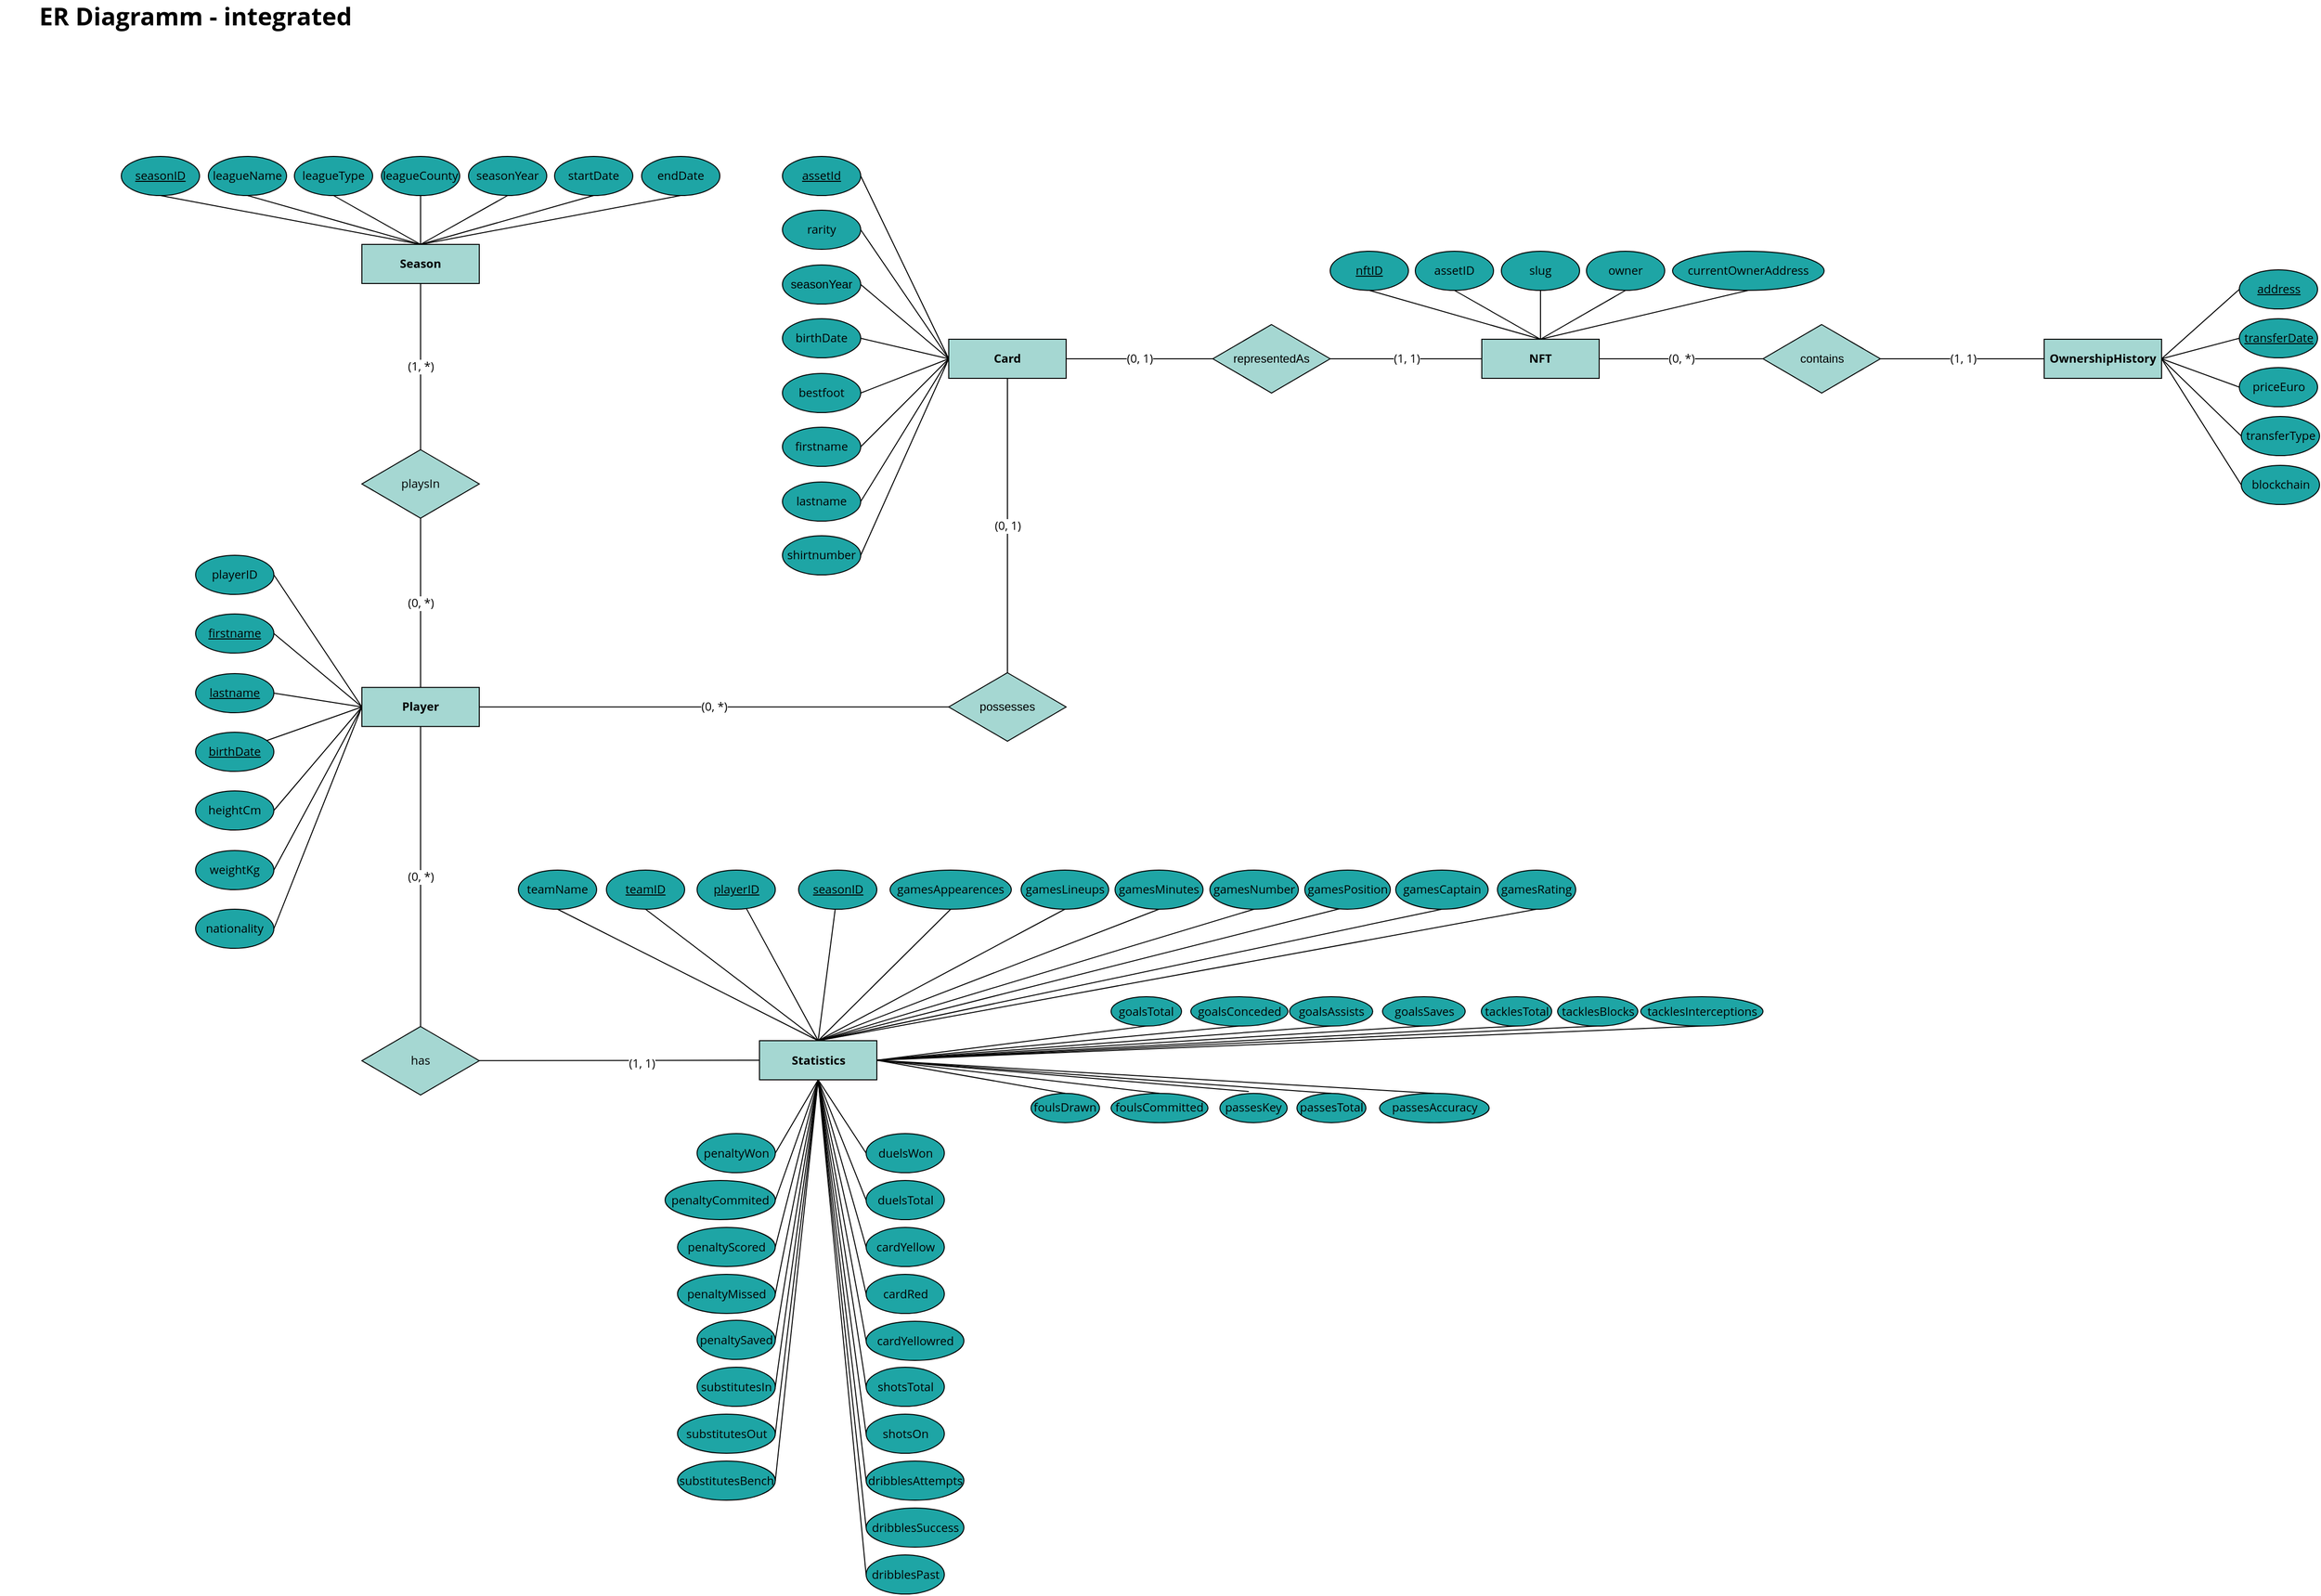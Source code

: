 <mxfile version="22.1.7" type="device">
  <diagram id="_P70ImBS1ntffSAc9kok" name="Seite-1">
    <mxGraphModel dx="1434" dy="738" grid="1" gridSize="10" guides="1" tooltips="1" connect="1" arrows="1" fold="1" page="1" pageScale="1" pageWidth="2800" pageHeight="1800" math="0" shadow="0">
      <root>
        <mxCell id="0" />
        <mxCell id="1" parent="0" />
        <mxCell id="KCtc0PyfG8HMJlSSVIlV-1" value="&lt;font style=&quot;font-size: 25px;&quot;&gt;ER Diagramm - integrated&lt;/font&gt;" style="text;html=1;strokeColor=none;fillColor=none;align=center;verticalAlign=middle;whiteSpace=wrap;rounded=0;fontFamily=Open Sans;fontSource=https%3A%2F%2Ffonts.googleapis.com%2Fcss%3Ffamily%3DOpen%2BSans;fontStyle=1" parent="1" vertex="1">
          <mxGeometry x="160" y="120" width="400" height="30" as="geometry" />
        </mxCell>
        <mxCell id="KCtc0PyfG8HMJlSSVIlV-376" value="(0, *)" style="edgeStyle=none;rounded=0;orthogonalLoop=1;jettySize=auto;html=1;entryX=0;entryY=0.5;entryDx=0;entryDy=0;fontFamily=Open Sans;fontSource=https%3A%2F%2Ffonts.googleapis.com%2Fcss%3Ffamily%3DOpen%2BSans;fontSize=12;endArrow=none;endFill=0;" parent="1" source="KCtc0PyfG8HMJlSSVIlV-87" target="KCtc0PyfG8HMJlSSVIlV-374" edge="1">
          <mxGeometry relative="1" as="geometry" />
        </mxCell>
        <mxCell id="KCtc0PyfG8HMJlSSVIlV-87" value="Player" style="whiteSpace=wrap;html=1;fontFamily=Open Sans;fontSource=https%3A%2F%2Ffonts.googleapis.com%2Fcss%3Ffamily%3DOpen%2BSans;fontStyle=1;fillColor=#A5D7D2;" parent="1" vertex="1">
          <mxGeometry x="530" y="823.13" width="120" height="40" as="geometry" />
        </mxCell>
        <mxCell id="KCtc0PyfG8HMJlSSVIlV-100" style="edgeStyle=none;rounded=0;orthogonalLoop=1;jettySize=auto;html=1;startArrow=none;startFill=0;endArrow=none;endFill=0;entryX=0;entryY=0.5;entryDx=0;entryDy=0;exitX=1;exitY=0.5;exitDx=0;exitDy=0;fontFamily=Open Sans;fontSource=https%3A%2F%2Ffonts.googleapis.com%2Fcss%3Ffamily%3DOpen%2BSans;" parent="1" source="KCtc0PyfG8HMJlSSVIlV-101" target="KCtc0PyfG8HMJlSSVIlV-87" edge="1">
          <mxGeometry relative="1" as="geometry">
            <mxPoint x="525.0" y="841.87" as="targetPoint" />
          </mxGeometry>
        </mxCell>
        <mxCell id="KCtc0PyfG8HMJlSSVIlV-101" value="playerID" style="ellipse;whiteSpace=wrap;html=1;fontFamily=Open Sans;fontSource=https%3A%2F%2Ffonts.googleapis.com%2Fcss%3Ffamily%3DOpen%2BSans;fillColor=#1EA5A5;" parent="1" vertex="1">
          <mxGeometry x="360" y="688" width="80" height="40" as="geometry" />
        </mxCell>
        <mxCell id="KCtc0PyfG8HMJlSSVIlV-102" style="edgeStyle=none;rounded=0;orthogonalLoop=1;jettySize=auto;html=1;entryX=0;entryY=0.5;entryDx=0;entryDy=0;startArrow=none;startFill=0;endArrow=none;endFill=0;exitX=1;exitY=0.5;exitDx=0;exitDy=0;fontFamily=Open Sans;fontSource=https%3A%2F%2Ffonts.googleapis.com%2Fcss%3Ffamily%3DOpen%2BSans;" parent="1" source="KCtc0PyfG8HMJlSSVIlV-103" target="KCtc0PyfG8HMJlSSVIlV-87" edge="1">
          <mxGeometry relative="1" as="geometry">
            <mxPoint x="525.0" y="841.87" as="targetPoint" />
          </mxGeometry>
        </mxCell>
        <mxCell id="KCtc0PyfG8HMJlSSVIlV-103" value="&lt;u&gt;firstname&lt;/u&gt;" style="ellipse;whiteSpace=wrap;html=1;fontFamily=Open Sans;fontSource=https%3A%2F%2Ffonts.googleapis.com%2Fcss%3Ffamily%3DOpen%2BSans;fillColor=#1EA5A5;" parent="1" vertex="1">
          <mxGeometry x="360" y="748" width="80" height="40" as="geometry" />
        </mxCell>
        <mxCell id="KCtc0PyfG8HMJlSSVIlV-104" style="edgeStyle=none;rounded=0;orthogonalLoop=1;jettySize=auto;html=1;startArrow=none;startFill=0;endArrow=none;endFill=0;entryX=0;entryY=0.5;entryDx=0;entryDy=0;exitX=1;exitY=0.5;exitDx=0;exitDy=0;fontFamily=Open Sans;fontSource=https%3A%2F%2Ffonts.googleapis.com%2Fcss%3Ffamily%3DOpen%2BSans;" parent="1" source="KCtc0PyfG8HMJlSSVIlV-105" target="KCtc0PyfG8HMJlSSVIlV-87" edge="1">
          <mxGeometry relative="1" as="geometry">
            <mxPoint x="525.0" y="841.87" as="targetPoint" />
          </mxGeometry>
        </mxCell>
        <mxCell id="KCtc0PyfG8HMJlSSVIlV-105" value="&lt;u&gt;lastname&lt;/u&gt;" style="ellipse;whiteSpace=wrap;html=1;fontFamily=Open Sans;fontSource=https%3A%2F%2Ffonts.googleapis.com%2Fcss%3Ffamily%3DOpen%2BSans;fillColor=#1EA5A5;" parent="1" vertex="1">
          <mxGeometry x="360" y="809" width="80" height="40" as="geometry" />
        </mxCell>
        <mxCell id="KCtc0PyfG8HMJlSSVIlV-108" style="edgeStyle=none;rounded=0;orthogonalLoop=1;jettySize=auto;html=1;startArrow=none;startFill=0;endArrow=none;endFill=0;fontFamily=Open Sans;fontSource=https%3A%2F%2Ffonts.googleapis.com%2Fcss%3Ffamily%3DOpen%2BSans;entryX=0;entryY=0.5;entryDx=0;entryDy=0;" parent="1" source="KCtc0PyfG8HMJlSSVIlV-109" target="KCtc0PyfG8HMJlSSVIlV-87" edge="1">
          <mxGeometry relative="1" as="geometry">
            <mxPoint x="525.0" y="841.87" as="targetPoint" />
          </mxGeometry>
        </mxCell>
        <mxCell id="KCtc0PyfG8HMJlSSVIlV-109" value="&lt;u&gt;birthDate&lt;/u&gt;" style="ellipse;whiteSpace=wrap;html=1;fontFamily=Open Sans;fontSource=https%3A%2F%2Ffonts.googleapis.com%2Fcss%3Ffamily%3DOpen%2BSans;fillColor=#1EA5A5;" parent="1" vertex="1">
          <mxGeometry x="360" y="869" width="80" height="40" as="geometry" />
        </mxCell>
        <mxCell id="KCtc0PyfG8HMJlSSVIlV-112" style="edgeStyle=none;rounded=0;orthogonalLoop=1;jettySize=auto;html=1;startArrow=none;startFill=0;endArrow=none;endFill=0;exitX=1;exitY=0.5;exitDx=0;exitDy=0;entryX=0;entryY=0.5;entryDx=0;entryDy=0;fontFamily=Open Sans;fontSource=https%3A%2F%2Ffonts.googleapis.com%2Fcss%3Ffamily%3DOpen%2BSans;" parent="1" source="KCtc0PyfG8HMJlSSVIlV-113" target="KCtc0PyfG8HMJlSSVIlV-87" edge="1">
          <mxGeometry relative="1" as="geometry">
            <mxPoint x="525.0" y="841.87" as="targetPoint" />
          </mxGeometry>
        </mxCell>
        <mxCell id="KCtc0PyfG8HMJlSSVIlV-113" value="heightCm" style="ellipse;whiteSpace=wrap;html=1;fontFamily=Open Sans;fontSource=https%3A%2F%2Ffonts.googleapis.com%2Fcss%3Ffamily%3DOpen%2BSans;fillColor=#1EA5A5;" parent="1" vertex="1">
          <mxGeometry x="360" y="929" width="80" height="40" as="geometry" />
        </mxCell>
        <mxCell id="KCtc0PyfG8HMJlSSVIlV-114" style="edgeStyle=none;rounded=0;orthogonalLoop=1;jettySize=auto;html=1;startArrow=none;startFill=0;endArrow=none;endFill=0;exitX=1;exitY=0.5;exitDx=0;exitDy=0;entryX=0;entryY=0.5;entryDx=0;entryDy=0;fontFamily=Open Sans;fontSource=https%3A%2F%2Ffonts.googleapis.com%2Fcss%3Ffamily%3DOpen%2BSans;" parent="1" source="KCtc0PyfG8HMJlSSVIlV-115" target="KCtc0PyfG8HMJlSSVIlV-87" edge="1">
          <mxGeometry relative="1" as="geometry">
            <mxPoint x="525.0" y="841.87" as="targetPoint" />
          </mxGeometry>
        </mxCell>
        <mxCell id="KCtc0PyfG8HMJlSSVIlV-115" value="nationality" style="ellipse;whiteSpace=wrap;html=1;fontFamily=Open Sans;fontSource=https%3A%2F%2Ffonts.googleapis.com%2Fcss%3Ffamily%3DOpen%2BSans;fillColor=#1EA5A5;" parent="1" vertex="1">
          <mxGeometry x="360" y="1050" width="80" height="40" as="geometry" />
        </mxCell>
        <mxCell id="KCtc0PyfG8HMJlSSVIlV-238" style="edgeStyle=none;rounded=0;orthogonalLoop=1;jettySize=auto;html=1;entryX=0;entryY=0.5;entryDx=0;entryDy=0;startArrow=none;startFill=0;endArrow=none;endFill=0;exitX=1;exitY=0.5;exitDx=0;exitDy=0;fontFamily=Open Sans;fontSource=https%3A%2F%2Ffonts.googleapis.com%2Fcss%3Ffamily%3DOpen%2BSans;" parent="1" source="KCtc0PyfG8HMJlSSVIlV-239" target="KCtc0PyfG8HMJlSSVIlV-87" edge="1">
          <mxGeometry relative="1" as="geometry">
            <mxPoint x="525.0" y="841.87" as="targetPoint" />
          </mxGeometry>
        </mxCell>
        <mxCell id="KCtc0PyfG8HMJlSSVIlV-239" value="weightKg" style="ellipse;whiteSpace=wrap;html=1;fontFamily=Open Sans;fontSource=https%3A%2F%2Ffonts.googleapis.com%2Fcss%3Ffamily%3DOpen%2BSans;fillColor=#1EA5A5;" parent="1" vertex="1">
          <mxGeometry x="360" y="990" width="80" height="40" as="geometry" />
        </mxCell>
        <mxCell id="KCtc0PyfG8HMJlSSVIlV-276" value="(1, *)" style="rounded=0;orthogonalLoop=1;jettySize=auto;html=1;entryX=0.5;entryY=1;entryDx=0;entryDy=0;endArrow=none;endFill=0;fontFamily=Open Sans;fontSource=https%3A%2F%2Ffonts.googleapis.com%2Fcss%3Ffamily%3DOpen%2BSans;fontSize=12;" parent="1" source="KCtc0PyfG8HMJlSSVIlV-275" target="KCtc0PyfG8HMJlSSVIlV-3" edge="1">
          <mxGeometry relative="1" as="geometry" />
        </mxCell>
        <mxCell id="KCtc0PyfG8HMJlSSVIlV-277" value="(0, *)" style="edgeStyle=none;rounded=0;orthogonalLoop=1;jettySize=auto;html=1;entryX=0.5;entryY=0;entryDx=0;entryDy=0;fontFamily=Open Sans;fontSource=https%3A%2F%2Ffonts.googleapis.com%2Fcss%3Ffamily%3DOpen%2BSans;endArrow=none;endFill=0;fontSize=12;" parent="1" source="KCtc0PyfG8HMJlSSVIlV-275" target="KCtc0PyfG8HMJlSSVIlV-87" edge="1">
          <mxGeometry relative="1" as="geometry" />
        </mxCell>
        <mxCell id="KCtc0PyfG8HMJlSSVIlV-275" value="playsIn" style="rhombus;whiteSpace=wrap;html=1;fillColor=#A5D7D2;fontFamily=Open Sans;fontSource=https%3A%2F%2Ffonts.googleapis.com%2Fcss%3Ffamily%3DOpen%2BSans;" parent="1" vertex="1">
          <mxGeometry x="530" y="580.0" width="120" height="70" as="geometry" />
        </mxCell>
        <mxCell id="KCtc0PyfG8HMJlSSVIlV-3" value="&lt;font data-font-src=&quot;https://fonts.googleapis.com/css?family=Open+Sans&quot; face=&quot;Open Sans&quot;&gt;&lt;b&gt;Season&lt;/b&gt;&lt;/font&gt;" style="rounded=0;whiteSpace=wrap;html=1;fillColor=#a5d7d2;" parent="1" vertex="1">
          <mxGeometry x="530" y="370" width="120" height="40" as="geometry" />
        </mxCell>
        <mxCell id="KCtc0PyfG8HMJlSSVIlV-4" value="&lt;font data-font-src=&quot;https://fonts.googleapis.com/css?family=Open+Sans&quot; face=&quot;Open Sans&quot;&gt;leagueName&lt;/font&gt;" style="ellipse;whiteSpace=wrap;html=1;fillColor=#1EA5A5;" parent="1" vertex="1">
          <mxGeometry x="373" y="280" width="80" height="40" as="geometry" />
        </mxCell>
        <mxCell id="KCtc0PyfG8HMJlSSVIlV-5" style="edgeStyle=none;rounded=0;orthogonalLoop=1;jettySize=auto;html=1;entryX=0.5;entryY=1;entryDx=0;entryDy=0;fontFamily=Open Sans;fontSource=https%3A%2F%2Ffonts.googleapis.com%2Fcss%3Ffamily%3DOpen%2BSans;endArrow=none;endFill=0;exitX=0.5;exitY=0;exitDx=0;exitDy=0;" parent="1" source="KCtc0PyfG8HMJlSSVIlV-3" target="KCtc0PyfG8HMJlSSVIlV-4" edge="1">
          <mxGeometry relative="1" as="geometry" />
        </mxCell>
        <mxCell id="KCtc0PyfG8HMJlSSVIlV-6" value="&lt;font data-font-src=&quot;https://fonts.googleapis.com/css?family=Open+Sans&quot; face=&quot;Open Sans&quot;&gt;leagueType&lt;/font&gt;" style="ellipse;whiteSpace=wrap;html=1;fillColor=#1EA5A5;" parent="1" vertex="1">
          <mxGeometry x="461" y="280" width="80" height="40" as="geometry" />
        </mxCell>
        <mxCell id="KCtc0PyfG8HMJlSSVIlV-7" style="edgeStyle=none;rounded=0;orthogonalLoop=1;jettySize=auto;html=1;entryX=0.5;entryY=1;entryDx=0;entryDy=0;fontFamily=Open Sans;fontSource=https%3A%2F%2Ffonts.googleapis.com%2Fcss%3Ffamily%3DOpen%2BSans;endArrow=none;endFill=0;exitX=0.5;exitY=0;exitDx=0;exitDy=0;" parent="1" source="KCtc0PyfG8HMJlSSVIlV-3" target="KCtc0PyfG8HMJlSSVIlV-6" edge="1">
          <mxGeometry relative="1" as="geometry" />
        </mxCell>
        <mxCell id="KCtc0PyfG8HMJlSSVIlV-8" value="leagueCounty" style="ellipse;whiteSpace=wrap;html=1;fillColor=#1EA5A5;fontFamily=Open Sans;fontSource=https%3A%2F%2Ffonts.googleapis.com%2Fcss%3Ffamily%3DOpen%2BSans;" parent="1" vertex="1">
          <mxGeometry x="550" y="280" width="80" height="40" as="geometry" />
        </mxCell>
        <mxCell id="KCtc0PyfG8HMJlSSVIlV-9" style="edgeStyle=none;rounded=0;orthogonalLoop=1;jettySize=auto;html=1;entryX=0.5;entryY=1;entryDx=0;entryDy=0;fontFamily=Open Sans;fontSource=https%3A%2F%2Ffonts.googleapis.com%2Fcss%3Ffamily%3DOpen%2BSans;endArrow=none;endFill=0;exitX=0.5;exitY=0;exitDx=0;exitDy=0;" parent="1" source="KCtc0PyfG8HMJlSSVIlV-3" target="KCtc0PyfG8HMJlSSVIlV-8" edge="1">
          <mxGeometry relative="1" as="geometry" />
        </mxCell>
        <mxCell id="KCtc0PyfG8HMJlSSVIlV-12" value="&lt;u&gt;&lt;font data-font-src=&quot;https://fonts.googleapis.com/css?family=Open+Sans&quot; face=&quot;Open Sans&quot;&gt;seasonID&lt;/font&gt;&lt;/u&gt;" style="ellipse;whiteSpace=wrap;html=1;fillColor=#1EA5A5;" parent="1" vertex="1">
          <mxGeometry x="284" y="280" width="80" height="40" as="geometry" />
        </mxCell>
        <mxCell id="KCtc0PyfG8HMJlSSVIlV-13" style="rounded=0;orthogonalLoop=1;jettySize=auto;html=1;entryX=0.5;entryY=1;entryDx=0;entryDy=0;fontFamily=Open Sans;fontSource=https%3A%2F%2Ffonts.googleapis.com%2Fcss%3Ffamily%3DOpen%2BSans;exitX=0.5;exitY=0;exitDx=0;exitDy=0;endArrow=none;endFill=0;" parent="1" source="KCtc0PyfG8HMJlSSVIlV-3" target="KCtc0PyfG8HMJlSSVIlV-12" edge="1">
          <mxGeometry relative="1" as="geometry" />
        </mxCell>
        <mxCell id="KCtc0PyfG8HMJlSSVIlV-14" value="&lt;font data-font-src=&quot;https://fonts.googleapis.com/css?family=Open+Sans&quot; face=&quot;Open Sans&quot;&gt;seasonYear&lt;/font&gt;" style="ellipse;whiteSpace=wrap;html=1;fillColor=#1EA5A5;" parent="1" vertex="1">
          <mxGeometry x="639" y="280" width="80" height="40" as="geometry" />
        </mxCell>
        <mxCell id="KCtc0PyfG8HMJlSSVIlV-15" style="edgeStyle=none;rounded=0;orthogonalLoop=1;jettySize=auto;html=1;entryX=0.5;entryY=1;entryDx=0;entryDy=0;fontFamily=Open Sans;fontSource=https%3A%2F%2Ffonts.googleapis.com%2Fcss%3Ffamily%3DOpen%2BSans;fontSize=17;endArrow=none;endFill=0;exitX=0.5;exitY=0;exitDx=0;exitDy=0;" parent="1" source="KCtc0PyfG8HMJlSSVIlV-3" target="KCtc0PyfG8HMJlSSVIlV-14" edge="1">
          <mxGeometry relative="1" as="geometry" />
        </mxCell>
        <mxCell id="KCtc0PyfG8HMJlSSVIlV-16" value="&lt;font data-font-src=&quot;https://fonts.googleapis.com/css?family=Open+Sans&quot; face=&quot;Open Sans&quot;&gt;startDate&lt;/font&gt;" style="ellipse;whiteSpace=wrap;html=1;fillColor=#1EA5A5;" parent="1" vertex="1">
          <mxGeometry x="727" y="280" width="80" height="40" as="geometry" />
        </mxCell>
        <mxCell id="KCtc0PyfG8HMJlSSVIlV-17" style="edgeStyle=none;rounded=0;orthogonalLoop=1;jettySize=auto;html=1;entryX=0.5;entryY=1;entryDx=0;entryDy=0;fontFamily=Open Sans;fontSource=https%3A%2F%2Ffonts.googleapis.com%2Fcss%3Ffamily%3DOpen%2BSans;fontSize=17;endArrow=none;endFill=0;exitX=0.5;exitY=0;exitDx=0;exitDy=0;" parent="1" source="KCtc0PyfG8HMJlSSVIlV-3" target="KCtc0PyfG8HMJlSSVIlV-16" edge="1">
          <mxGeometry relative="1" as="geometry" />
        </mxCell>
        <mxCell id="KCtc0PyfG8HMJlSSVIlV-18" value="&lt;font face=&quot;Open Sans&quot;&gt;endDate&lt;/font&gt;" style="ellipse;whiteSpace=wrap;html=1;fillColor=#1EA5A5;" parent="1" vertex="1">
          <mxGeometry x="816" y="280" width="80" height="40" as="geometry" />
        </mxCell>
        <mxCell id="KCtc0PyfG8HMJlSSVIlV-19" style="edgeStyle=none;rounded=0;orthogonalLoop=1;jettySize=auto;html=1;entryX=0.5;entryY=1;entryDx=0;entryDy=0;fontFamily=Open Sans;fontSource=https%3A%2F%2Ffonts.googleapis.com%2Fcss%3Ffamily%3DOpen%2BSans;fontSize=17;endArrow=none;endFill=0;exitX=0.5;exitY=0;exitDx=0;exitDy=0;" parent="1" source="KCtc0PyfG8HMJlSSVIlV-3" target="KCtc0PyfG8HMJlSSVIlV-18" edge="1">
          <mxGeometry relative="1" as="geometry" />
        </mxCell>
        <mxCell id="KCtc0PyfG8HMJlSSVIlV-279" value="(0, *)" style="edgeStyle=none;rounded=0;orthogonalLoop=1;jettySize=auto;html=1;entryX=0.5;entryY=1;entryDx=0;entryDy=0;fontFamily=Open Sans;fontSource=https%3A%2F%2Ffonts.googleapis.com%2Fcss%3Ffamily%3DOpen%2BSans;fontSize=12;endArrow=none;endFill=0;" parent="1" source="KCtc0PyfG8HMJlSSVIlV-278" target="KCtc0PyfG8HMJlSSVIlV-87" edge="1">
          <mxGeometry relative="1" as="geometry" />
        </mxCell>
        <mxCell id="KCtc0PyfG8HMJlSSVIlV-372" style="edgeStyle=none;rounded=0;orthogonalLoop=1;jettySize=auto;html=1;entryX=0;entryY=0.5;entryDx=0;entryDy=0;fontFamily=Open Sans;fontSource=https%3A%2F%2Ffonts.googleapis.com%2Fcss%3Ffamily%3DOpen%2BSans;fontSize=12;endArrow=none;endFill=0;" parent="1" source="KCtc0PyfG8HMJlSSVIlV-278" target="KCtc0PyfG8HMJlSSVIlV-281" edge="1">
          <mxGeometry relative="1" as="geometry" />
        </mxCell>
        <mxCell id="KCtc0PyfG8HMJlSSVIlV-373" value="(1, 1)" style="edgeLabel;html=1;align=center;verticalAlign=middle;resizable=0;points=[];fontSize=12;fontFamily=Open Sans;" parent="KCtc0PyfG8HMJlSSVIlV-372" vertex="1" connectable="0">
          <mxGeometry x="0.163" y="-3" relative="1" as="geometry">
            <mxPoint x="-1" as="offset" />
          </mxGeometry>
        </mxCell>
        <mxCell id="KCtc0PyfG8HMJlSSVIlV-278" value="has" style="rhombus;whiteSpace=wrap;html=1;fillColor=#A5D7D2;fontFamily=Open Sans;fontSource=https%3A%2F%2Ffonts.googleapis.com%2Fcss%3Ffamily%3DOpen%2BSans;" parent="1" vertex="1">
          <mxGeometry x="530" y="1170" width="120" height="70" as="geometry" />
        </mxCell>
        <mxCell id="KCtc0PyfG8HMJlSSVIlV-369" style="edgeStyle=none;rounded=0;orthogonalLoop=1;jettySize=auto;html=1;entryX=0.5;entryY=1;entryDx=0;entryDy=0;fontFamily=Open Sans;fontSource=https%3A%2F%2Ffonts.googleapis.com%2Fcss%3Ffamily%3DOpen%2BSans;fontSize=12;endArrow=none;endFill=0;exitX=0.5;exitY=0;exitDx=0;exitDy=0;" parent="1" source="KCtc0PyfG8HMJlSSVIlV-281" target="KCtc0PyfG8HMJlSSVIlV-299" edge="1">
          <mxGeometry relative="1" as="geometry" />
        </mxCell>
        <mxCell id="KCtc0PyfG8HMJlSSVIlV-281" value="&lt;b&gt;Statistics&lt;/b&gt;" style="whiteSpace=wrap;html=1;fontFamily=Open Sans;fontSource=https%3A%2F%2Ffonts.googleapis.com%2Fcss%3Ffamily%3DOpen%2BSans;fillColor=#A5D7D2;" parent="1" vertex="1">
          <mxGeometry x="936.5" y="1184.5" width="120" height="40" as="geometry" />
        </mxCell>
        <mxCell id="KCtc0PyfG8HMJlSSVIlV-282" style="edgeStyle=none;rounded=0;orthogonalLoop=1;jettySize=auto;html=1;entryX=0.5;entryY=1;entryDx=0;entryDy=0;endArrow=none;endFill=0;exitX=1;exitY=0.5;exitDx=0;exitDy=0;" parent="1" source="KCtc0PyfG8HMJlSSVIlV-281" target="KCtc0PyfG8HMJlSSVIlV-332" edge="1">
          <mxGeometry relative="1" as="geometry">
            <mxPoint x="1237.25" y="1031.67" as="sourcePoint" />
          </mxGeometry>
        </mxCell>
        <mxCell id="KCtc0PyfG8HMJlSSVIlV-283" style="edgeStyle=none;rounded=0;orthogonalLoop=1;jettySize=auto;html=1;entryX=0.5;entryY=1;entryDx=0;entryDy=0;endArrow=none;endFill=0;exitX=1;exitY=0.5;exitDx=0;exitDy=0;" parent="1" source="KCtc0PyfG8HMJlSSVIlV-281" target="KCtc0PyfG8HMJlSSVIlV-333" edge="1">
          <mxGeometry relative="1" as="geometry">
            <mxPoint x="1237.25" y="1031.67" as="sourcePoint" />
          </mxGeometry>
        </mxCell>
        <mxCell id="KCtc0PyfG8HMJlSSVIlV-284" style="edgeStyle=none;rounded=0;orthogonalLoop=1;jettySize=auto;html=1;entryX=0.5;entryY=1;entryDx=0;entryDy=0;endArrow=none;endFill=0;exitX=1;exitY=0.5;exitDx=0;exitDy=0;" parent="1" source="KCtc0PyfG8HMJlSSVIlV-281" target="KCtc0PyfG8HMJlSSVIlV-334" edge="1">
          <mxGeometry relative="1" as="geometry">
            <mxPoint x="1237.25" y="1031.67" as="sourcePoint" />
          </mxGeometry>
        </mxCell>
        <mxCell id="KCtc0PyfG8HMJlSSVIlV-285" style="edgeStyle=none;rounded=0;orthogonalLoop=1;jettySize=auto;html=1;entryX=0.5;entryY=1;entryDx=0;entryDy=0;endArrow=none;endFill=0;exitX=1;exitY=0.5;exitDx=0;exitDy=0;" parent="1" source="KCtc0PyfG8HMJlSSVIlV-281" target="KCtc0PyfG8HMJlSSVIlV-335" edge="1">
          <mxGeometry relative="1" as="geometry">
            <mxPoint x="1237.25" y="1031.67" as="sourcePoint" />
          </mxGeometry>
        </mxCell>
        <mxCell id="KCtc0PyfG8HMJlSSVIlV-286" style="edgeStyle=none;rounded=0;orthogonalLoop=1;jettySize=auto;html=1;entryX=0;entryY=0.5;entryDx=0;entryDy=0;endArrow=none;endFill=0;exitX=0.5;exitY=1;exitDx=0;exitDy=0;" parent="1" source="KCtc0PyfG8HMJlSSVIlV-281" target="KCtc0PyfG8HMJlSSVIlV-345" edge="1">
          <mxGeometry relative="1" as="geometry">
            <mxPoint x="1234.5" y="1360.62" as="sourcePoint" />
          </mxGeometry>
        </mxCell>
        <mxCell id="KCtc0PyfG8HMJlSSVIlV-287" style="edgeStyle=none;rounded=0;orthogonalLoop=1;jettySize=auto;html=1;entryX=0;entryY=0.5;entryDx=0;entryDy=0;endArrow=none;endFill=0;exitX=0.5;exitY=1;exitDx=0;exitDy=0;" parent="1" source="KCtc0PyfG8HMJlSSVIlV-281" target="KCtc0PyfG8HMJlSSVIlV-344" edge="1">
          <mxGeometry relative="1" as="geometry">
            <mxPoint x="1234.5" y="1360.62" as="sourcePoint" />
          </mxGeometry>
        </mxCell>
        <mxCell id="KCtc0PyfG8HMJlSSVIlV-288" style="edgeStyle=none;rounded=0;orthogonalLoop=1;jettySize=auto;html=1;entryX=1;entryY=0.5;entryDx=0;entryDy=0;endArrow=none;endFill=0;exitX=0.5;exitY=1;exitDx=0;exitDy=0;" parent="1" source="KCtc0PyfG8HMJlSSVIlV-281" target="KCtc0PyfG8HMJlSSVIlV-336" edge="1">
          <mxGeometry relative="1" as="geometry">
            <mxPoint x="1209.5" y="1416.97" as="sourcePoint" />
          </mxGeometry>
        </mxCell>
        <mxCell id="KCtc0PyfG8HMJlSSVIlV-289" style="edgeStyle=none;rounded=0;orthogonalLoop=1;jettySize=auto;html=1;entryX=1;entryY=0.5;entryDx=0;entryDy=0;endArrow=none;endFill=0;exitX=0.5;exitY=1;exitDx=0;exitDy=0;" parent="1" source="KCtc0PyfG8HMJlSSVIlV-281" target="KCtc0PyfG8HMJlSSVIlV-337" edge="1">
          <mxGeometry relative="1" as="geometry">
            <mxPoint x="1209.5" y="1416.97" as="sourcePoint" />
          </mxGeometry>
        </mxCell>
        <mxCell id="KCtc0PyfG8HMJlSSVIlV-290" style="edgeStyle=none;rounded=0;orthogonalLoop=1;jettySize=auto;html=1;entryX=1;entryY=0.5;entryDx=0;entryDy=0;endArrow=none;endFill=0;exitX=0.5;exitY=1;exitDx=0;exitDy=0;" parent="1" source="KCtc0PyfG8HMJlSSVIlV-281" target="KCtc0PyfG8HMJlSSVIlV-338" edge="1">
          <mxGeometry relative="1" as="geometry">
            <mxPoint x="1208.75" y="1416.97" as="sourcePoint" />
          </mxGeometry>
        </mxCell>
        <mxCell id="KCtc0PyfG8HMJlSSVIlV-291" style="edgeStyle=none;rounded=0;orthogonalLoop=1;jettySize=auto;html=1;exitX=0.5;exitY=1;exitDx=0;exitDy=0;entryX=1;entryY=0.5;entryDx=0;entryDy=0;endArrow=none;endFill=0;" parent="1" source="KCtc0PyfG8HMJlSSVIlV-281" target="KCtc0PyfG8HMJlSSVIlV-356" edge="1">
          <mxGeometry relative="1" as="geometry">
            <mxPoint x="1057" y="1252.27" as="sourcePoint" />
          </mxGeometry>
        </mxCell>
        <mxCell id="KCtc0PyfG8HMJlSSVIlV-292" style="edgeStyle=none;rounded=0;orthogonalLoop=1;jettySize=auto;html=1;entryX=1;entryY=0.5;entryDx=0;entryDy=0;endArrow=none;endFill=0;exitX=0.5;exitY=1;exitDx=0;exitDy=0;" parent="1" source="KCtc0PyfG8HMJlSSVIlV-281" target="KCtc0PyfG8HMJlSSVIlV-357" edge="1">
          <mxGeometry relative="1" as="geometry">
            <mxPoint x="1057" y="1252.27" as="sourcePoint" />
          </mxGeometry>
        </mxCell>
        <mxCell id="KCtc0PyfG8HMJlSSVIlV-293" style="edgeStyle=none;rounded=0;orthogonalLoop=1;jettySize=auto;html=1;entryX=1;entryY=0.5;entryDx=0;entryDy=0;endArrow=none;endFill=0;exitX=0.5;exitY=1;exitDx=0;exitDy=0;" parent="1" source="KCtc0PyfG8HMJlSSVIlV-281" target="KCtc0PyfG8HMJlSSVIlV-358" edge="1">
          <mxGeometry relative="1" as="geometry">
            <mxPoint x="1057" y="1252.27" as="sourcePoint" />
          </mxGeometry>
        </mxCell>
        <mxCell id="KCtc0PyfG8HMJlSSVIlV-294" style="edgeStyle=none;rounded=0;orthogonalLoop=1;jettySize=auto;html=1;entryX=1;entryY=0.5;entryDx=0;entryDy=0;endArrow=none;endFill=0;exitX=0.5;exitY=1;exitDx=0;exitDy=0;" parent="1" source="KCtc0PyfG8HMJlSSVIlV-281" target="KCtc0PyfG8HMJlSSVIlV-355" edge="1">
          <mxGeometry relative="1" as="geometry">
            <mxPoint x="1057" y="1252.27" as="sourcePoint" />
          </mxGeometry>
        </mxCell>
        <mxCell id="KCtc0PyfG8HMJlSSVIlV-295" style="edgeStyle=none;rounded=0;orthogonalLoop=1;jettySize=auto;html=1;entryX=1;entryY=0.5;entryDx=0;entryDy=0;endArrow=none;endFill=0;exitX=0.5;exitY=1;exitDx=0;exitDy=0;" parent="1" source="KCtc0PyfG8HMJlSSVIlV-281" target="KCtc0PyfG8HMJlSSVIlV-354" edge="1">
          <mxGeometry relative="1" as="geometry">
            <mxPoint x="1057" y="1252.27" as="sourcePoint" />
          </mxGeometry>
        </mxCell>
        <mxCell id="KCtc0PyfG8HMJlSSVIlV-371" style="edgeStyle=none;rounded=0;orthogonalLoop=1;jettySize=auto;html=1;entryX=0.5;entryY=0;entryDx=0;entryDy=0;fontFamily=Open Sans;fontSource=https%3A%2F%2Ffonts.googleapis.com%2Fcss%3Ffamily%3DOpen%2BSans;fontSize=12;endArrow=none;endFill=0;" parent="1" source="KCtc0PyfG8HMJlSSVIlV-297" target="KCtc0PyfG8HMJlSSVIlV-281" edge="1">
          <mxGeometry relative="1" as="geometry" />
        </mxCell>
        <mxCell id="KCtc0PyfG8HMJlSSVIlV-297" value="&lt;u&gt;seasonID&lt;/u&gt;" style="ellipse;whiteSpace=wrap;html=1;fontFamily=Open Sans;fontSource=https%3A%2F%2Ffonts.googleapis.com%2Fcss%3Ffamily%3DOpen%2BSans;fillColor=#1EA5A5;" parent="1" vertex="1">
          <mxGeometry x="976.5" y="1010" width="80" height="40" as="geometry" />
        </mxCell>
        <mxCell id="KCtc0PyfG8HMJlSSVIlV-299" value="&lt;u&gt;teamID&lt;/u&gt;" style="ellipse;whiteSpace=wrap;html=1;fontFamily=Open Sans;fontSource=https%3A%2F%2Ffonts.googleapis.com%2Fcss%3Ffamily%3DOpen%2BSans;fillColor=#1EA5A5;" parent="1" vertex="1">
          <mxGeometry x="780" y="1010" width="80" height="40" as="geometry" />
        </mxCell>
        <mxCell id="KCtc0PyfG8HMJlSSVIlV-300" style="edgeStyle=none;rounded=0;orthogonalLoop=1;jettySize=auto;html=1;entryX=0;entryY=0.5;entryDx=0;entryDy=0;endArrow=none;endFill=0;exitX=0.5;exitY=1;exitDx=0;exitDy=0;" parent="1" source="KCtc0PyfG8HMJlSSVIlV-281" target="KCtc0PyfG8HMJlSSVIlV-361" edge="1">
          <mxGeometry relative="1" as="geometry">
            <mxPoint x="1236.0" y="1304.695" as="sourcePoint" />
          </mxGeometry>
        </mxCell>
        <mxCell id="KCtc0PyfG8HMJlSSVIlV-301" style="edgeStyle=none;rounded=0;orthogonalLoop=1;jettySize=auto;html=1;entryX=0;entryY=0.5;entryDx=0;entryDy=0;endArrow=none;endFill=0;exitX=0.5;exitY=1;exitDx=0;exitDy=0;" parent="1" source="KCtc0PyfG8HMJlSSVIlV-281" target="KCtc0PyfG8HMJlSSVIlV-360" edge="1">
          <mxGeometry relative="1" as="geometry">
            <mxPoint x="1235.997" y="1304.909" as="sourcePoint" />
          </mxGeometry>
        </mxCell>
        <mxCell id="KCtc0PyfG8HMJlSSVIlV-302" style="edgeStyle=none;rounded=0;orthogonalLoop=1;jettySize=auto;html=1;entryX=0;entryY=0.5;entryDx=0;entryDy=0;endArrow=none;endFill=0;exitX=0.5;exitY=1;exitDx=0;exitDy=0;" parent="1" source="KCtc0PyfG8HMJlSSVIlV-281" target="KCtc0PyfG8HMJlSSVIlV-359" edge="1">
          <mxGeometry relative="1" as="geometry">
            <mxPoint x="1236.0" y="1304.695" as="sourcePoint" />
          </mxGeometry>
        </mxCell>
        <mxCell id="KCtc0PyfG8HMJlSSVIlV-303" style="edgeStyle=none;rounded=0;orthogonalLoop=1;jettySize=auto;html=1;entryX=0;entryY=0.5;entryDx=0;entryDy=0;endArrow=none;endFill=0;exitX=0.5;exitY=1;exitDx=0;exitDy=0;" parent="1" source="KCtc0PyfG8HMJlSSVIlV-281" target="KCtc0PyfG8HMJlSSVIlV-346" edge="1">
          <mxGeometry relative="1" as="geometry">
            <mxPoint x="1237.25" y="1151.045" as="sourcePoint" />
          </mxGeometry>
        </mxCell>
        <mxCell id="KCtc0PyfG8HMJlSSVIlV-304" style="edgeStyle=none;rounded=0;orthogonalLoop=1;jettySize=auto;html=1;entryX=0;entryY=0.5;entryDx=0;entryDy=0;endArrow=none;endFill=0;exitX=0.5;exitY=1;exitDx=0;exitDy=0;" parent="1" source="KCtc0PyfG8HMJlSSVIlV-281" target="KCtc0PyfG8HMJlSSVIlV-347" edge="1">
          <mxGeometry relative="1" as="geometry">
            <mxPoint x="1237.25" y="1151.045" as="sourcePoint" />
          </mxGeometry>
        </mxCell>
        <mxCell id="KCtc0PyfG8HMJlSSVIlV-305" style="edgeStyle=none;rounded=0;orthogonalLoop=1;jettySize=auto;html=1;entryX=0;entryY=0.5;entryDx=0;entryDy=0;endArrow=none;endFill=0;exitX=0.5;exitY=1;exitDx=0;exitDy=0;" parent="1" source="KCtc0PyfG8HMJlSSVIlV-281" target="KCtc0PyfG8HMJlSSVIlV-348" edge="1">
          <mxGeometry relative="1" as="geometry">
            <mxPoint x="1237.25" y="1151.045" as="sourcePoint" />
          </mxGeometry>
        </mxCell>
        <mxCell id="KCtc0PyfG8HMJlSSVIlV-306" style="edgeStyle=none;rounded=0;orthogonalLoop=1;jettySize=auto;html=1;entryX=0.429;entryY=-0.064;entryDx=0;entryDy=0;endArrow=none;endFill=0;exitX=1;exitY=0.5;exitDx=0;exitDy=0;entryPerimeter=0;" parent="1" source="KCtc0PyfG8HMJlSSVIlV-281" target="KCtc0PyfG8HMJlSSVIlV-350" edge="1">
          <mxGeometry relative="1" as="geometry">
            <mxPoint x="1237.25" y="1111.67" as="sourcePoint" />
          </mxGeometry>
        </mxCell>
        <mxCell id="KCtc0PyfG8HMJlSSVIlV-307" style="edgeStyle=none;rounded=0;orthogonalLoop=1;jettySize=auto;html=1;entryX=0.5;entryY=0;entryDx=0;entryDy=0;endArrow=none;endFill=0;exitX=1;exitY=0.5;exitDx=0;exitDy=0;" parent="1" source="KCtc0PyfG8HMJlSSVIlV-281" target="KCtc0PyfG8HMJlSSVIlV-349" edge="1">
          <mxGeometry relative="1" as="geometry">
            <mxPoint x="1237.25" y="1111.67" as="sourcePoint" />
          </mxGeometry>
        </mxCell>
        <mxCell id="KCtc0PyfG8HMJlSSVIlV-308" style="edgeStyle=none;rounded=0;orthogonalLoop=1;jettySize=auto;html=1;entryX=0.5;entryY=0;entryDx=0;entryDy=0;endArrow=none;endFill=0;exitX=1;exitY=0.5;exitDx=0;exitDy=0;" parent="1" source="KCtc0PyfG8HMJlSSVIlV-281" target="KCtc0PyfG8HMJlSSVIlV-351" edge="1">
          <mxGeometry relative="1" as="geometry">
            <mxPoint x="1237.25" y="1111.67" as="sourcePoint" />
          </mxGeometry>
        </mxCell>
        <mxCell id="KCtc0PyfG8HMJlSSVIlV-309" style="edgeStyle=none;rounded=0;orthogonalLoop=1;jettySize=auto;html=1;entryX=0;entryY=0.5;entryDx=0;entryDy=0;endArrow=none;endFill=0;exitX=0.5;exitY=1;exitDx=0;exitDy=0;" parent="1" source="KCtc0PyfG8HMJlSSVIlV-281" target="KCtc0PyfG8HMJlSSVIlV-339" edge="1">
          <mxGeometry relative="1" as="geometry">
            <mxPoint x="1236.5" y="1193.97" as="sourcePoint" />
          </mxGeometry>
        </mxCell>
        <mxCell id="KCtc0PyfG8HMJlSSVIlV-310" style="edgeStyle=none;rounded=0;orthogonalLoop=1;jettySize=auto;html=1;entryX=0;entryY=0.5;entryDx=0;entryDy=0;endArrow=none;endFill=0;exitX=0.5;exitY=1;exitDx=0;exitDy=0;" parent="1" source="KCtc0PyfG8HMJlSSVIlV-281" target="KCtc0PyfG8HMJlSSVIlV-340" edge="1">
          <mxGeometry relative="1" as="geometry">
            <mxPoint x="1236.5" y="1193.97" as="sourcePoint" />
          </mxGeometry>
        </mxCell>
        <mxCell id="KCtc0PyfG8HMJlSSVIlV-311" style="edgeStyle=none;rounded=0;orthogonalLoop=1;jettySize=auto;html=1;entryX=0.5;entryY=0;entryDx=0;entryDy=0;endArrow=none;endFill=0;exitX=1;exitY=0.5;exitDx=0;exitDy=0;" parent="1" source="KCtc0PyfG8HMJlSSVIlV-281" target="KCtc0PyfG8HMJlSSVIlV-352" edge="1">
          <mxGeometry relative="1" as="geometry">
            <mxPoint x="1236.5" y="1244.37" as="sourcePoint" />
          </mxGeometry>
        </mxCell>
        <mxCell id="KCtc0PyfG8HMJlSSVIlV-312" style="edgeStyle=none;rounded=0;orthogonalLoop=1;jettySize=auto;html=1;entryX=0.5;entryY=0;entryDx=0;entryDy=0;endArrow=none;endFill=0;exitX=1;exitY=0.5;exitDx=0;exitDy=0;" parent="1" source="KCtc0PyfG8HMJlSSVIlV-281" target="KCtc0PyfG8HMJlSSVIlV-353" edge="1">
          <mxGeometry relative="1" as="geometry">
            <mxPoint x="1236.5" y="1244.37" as="sourcePoint" />
          </mxGeometry>
        </mxCell>
        <mxCell id="KCtc0PyfG8HMJlSSVIlV-313" style="edgeStyle=none;rounded=0;orthogonalLoop=1;jettySize=auto;html=1;entryX=0.5;entryY=1;entryDx=0;entryDy=0;endArrow=none;endFill=0;exitX=0.5;exitY=0;exitDx=0;exitDy=0;" parent="1" source="KCtc0PyfG8HMJlSSVIlV-281" target="KCtc0PyfG8HMJlSSVIlV-325" edge="1">
          <mxGeometry relative="1" as="geometry">
            <mxPoint x="1160.5" y="989.97" as="sourcePoint" />
          </mxGeometry>
        </mxCell>
        <mxCell id="KCtc0PyfG8HMJlSSVIlV-314" style="edgeStyle=none;rounded=0;orthogonalLoop=1;jettySize=auto;html=1;entryX=0.5;entryY=1;entryDx=0;entryDy=0;endArrow=none;endFill=0;exitX=0.5;exitY=0;exitDx=0;exitDy=0;" parent="1" source="KCtc0PyfG8HMJlSSVIlV-281" target="KCtc0PyfG8HMJlSSVIlV-326" edge="1">
          <mxGeometry relative="1" as="geometry">
            <mxPoint x="1160.5" y="989.97" as="sourcePoint" />
          </mxGeometry>
        </mxCell>
        <mxCell id="KCtc0PyfG8HMJlSSVIlV-315" style="edgeStyle=none;rounded=0;orthogonalLoop=1;jettySize=auto;html=1;entryX=0.5;entryY=1;entryDx=0;entryDy=0;endArrow=none;endFill=0;exitX=0.5;exitY=0;exitDx=0;exitDy=0;" parent="1" source="KCtc0PyfG8HMJlSSVIlV-281" target="KCtc0PyfG8HMJlSSVIlV-327" edge="1">
          <mxGeometry relative="1" as="geometry">
            <mxPoint x="1160.5" y="989.97" as="sourcePoint" />
          </mxGeometry>
        </mxCell>
        <mxCell id="KCtc0PyfG8HMJlSSVIlV-316" style="edgeStyle=none;rounded=0;orthogonalLoop=1;jettySize=auto;html=1;entryX=0.5;entryY=1;entryDx=0;entryDy=0;endArrow=none;endFill=0;exitX=0.5;exitY=0;exitDx=0;exitDy=0;" parent="1" source="KCtc0PyfG8HMJlSSVIlV-281" target="KCtc0PyfG8HMJlSSVIlV-328" edge="1">
          <mxGeometry relative="1" as="geometry">
            <mxPoint x="1160.5" y="989.97" as="sourcePoint" />
          </mxGeometry>
        </mxCell>
        <mxCell id="KCtc0PyfG8HMJlSSVIlV-317" style="edgeStyle=none;rounded=0;orthogonalLoop=1;jettySize=auto;html=1;entryX=0.437;entryY=0.972;entryDx=0;entryDy=0;entryPerimeter=0;endArrow=none;endFill=0;exitX=0.5;exitY=0;exitDx=0;exitDy=0;" parent="1" source="KCtc0PyfG8HMJlSSVIlV-281" target="KCtc0PyfG8HMJlSSVIlV-329" edge="1">
          <mxGeometry relative="1" as="geometry">
            <mxPoint x="1160.5" y="989.97" as="sourcePoint" />
          </mxGeometry>
        </mxCell>
        <mxCell id="KCtc0PyfG8HMJlSSVIlV-318" style="edgeStyle=none;rounded=0;orthogonalLoop=1;jettySize=auto;html=1;entryX=0.5;entryY=1;entryDx=0;entryDy=0;endArrow=none;endFill=0;exitX=0.5;exitY=0;exitDx=0;exitDy=0;" parent="1" source="KCtc0PyfG8HMJlSSVIlV-281" target="KCtc0PyfG8HMJlSSVIlV-330" edge="1">
          <mxGeometry relative="1" as="geometry">
            <mxPoint x="1160.5" y="989.97" as="sourcePoint" />
          </mxGeometry>
        </mxCell>
        <mxCell id="KCtc0PyfG8HMJlSSVIlV-319" style="edgeStyle=none;rounded=0;orthogonalLoop=1;jettySize=auto;html=1;entryX=0.5;entryY=1;entryDx=0;entryDy=0;endArrow=none;endFill=0;exitX=0.5;exitY=0;exitDx=0;exitDy=0;" parent="1" source="KCtc0PyfG8HMJlSSVIlV-281" target="KCtc0PyfG8HMJlSSVIlV-331" edge="1">
          <mxGeometry relative="1" as="geometry">
            <mxPoint x="1160.5" y="989.97" as="sourcePoint" />
          </mxGeometry>
        </mxCell>
        <mxCell id="KCtc0PyfG8HMJlSSVIlV-320" style="edgeStyle=none;rounded=0;orthogonalLoop=1;jettySize=auto;html=1;entryX=0.5;entryY=1;entryDx=0;entryDy=0;endArrow=none;endFill=0;exitX=1;exitY=0.5;exitDx=0;exitDy=0;" parent="1" source="KCtc0PyfG8HMJlSSVIlV-281" target="KCtc0PyfG8HMJlSSVIlV-341" edge="1">
          <mxGeometry relative="1" as="geometry">
            <mxPoint x="1237.25" y="1071.67" as="sourcePoint" />
          </mxGeometry>
        </mxCell>
        <mxCell id="KCtc0PyfG8HMJlSSVIlV-321" style="edgeStyle=none;rounded=0;orthogonalLoop=1;jettySize=auto;html=1;entryX=0.5;entryY=1;entryDx=0;entryDy=0;endArrow=none;endFill=0;exitX=1;exitY=0.5;exitDx=0;exitDy=0;" parent="1" source="KCtc0PyfG8HMJlSSVIlV-281" target="KCtc0PyfG8HMJlSSVIlV-342" edge="1">
          <mxGeometry relative="1" as="geometry">
            <mxPoint x="1237.25" y="1071.67" as="sourcePoint" />
          </mxGeometry>
        </mxCell>
        <mxCell id="KCtc0PyfG8HMJlSSVIlV-322" style="edgeStyle=none;rounded=0;orthogonalLoop=1;jettySize=auto;html=1;entryX=0.5;entryY=1;entryDx=0;entryDy=0;endArrow=none;endFill=0;exitX=1;exitY=0.5;exitDx=0;exitDy=0;" parent="1" source="KCtc0PyfG8HMJlSSVIlV-281" target="KCtc0PyfG8HMJlSSVIlV-343" edge="1">
          <mxGeometry relative="1" as="geometry">
            <mxPoint x="1237.25" y="1071.67" as="sourcePoint" />
          </mxGeometry>
        </mxCell>
        <mxCell id="KCtc0PyfG8HMJlSSVIlV-323" style="edgeStyle=none;rounded=0;orthogonalLoop=1;jettySize=auto;html=1;endArrow=none;endFill=0;entryX=0.5;entryY=0;entryDx=0;entryDy=0;exitX=0.5;exitY=1;exitDx=0;exitDy=0;" parent="1" source="KCtc0PyfG8HMJlSSVIlV-324" target="KCtc0PyfG8HMJlSSVIlV-281" edge="1">
          <mxGeometry relative="1" as="geometry">
            <mxPoint x="942.06" y="1164.37" as="targetPoint" />
          </mxGeometry>
        </mxCell>
        <mxCell id="KCtc0PyfG8HMJlSSVIlV-324" value="teamName" style="ellipse;whiteSpace=wrap;html=1;fontFamily=Open Sans;fontSource=https%3A%2F%2Ffonts.googleapis.com%2Fcss%3Ffamily%3DOpen%2BSans;fillColor=#1EA5A5;" parent="1" vertex="1">
          <mxGeometry x="690" y="1010" width="80" height="40" as="geometry" />
        </mxCell>
        <mxCell id="KCtc0PyfG8HMJlSSVIlV-325" value="gamesAppearences" style="ellipse;whiteSpace=wrap;html=1;fillColor=#1EA5A5;fontFamily=Open Sans;fontSource=https%3A%2F%2Ffonts.googleapis.com%2Fcss%3Ffamily%3DOpen%2BSans;" parent="1" vertex="1">
          <mxGeometry x="1070" y="1010" width="124" height="40" as="geometry" />
        </mxCell>
        <mxCell id="KCtc0PyfG8HMJlSSVIlV-326" value="gamesLineups" style="ellipse;whiteSpace=wrap;html=1;fillColor=#1EA5A5;fontFamily=Open Sans;fontSource=https%3A%2F%2Ffonts.googleapis.com%2Fcss%3Ffamily%3DOpen%2BSans;" parent="1" vertex="1">
          <mxGeometry x="1204" y="1010" width="89.5" height="40" as="geometry" />
        </mxCell>
        <mxCell id="KCtc0PyfG8HMJlSSVIlV-327" value="gamesMinutes" style="ellipse;whiteSpace=wrap;html=1;fillColor=#1EA5A5;fontFamily=Open Sans;fontSource=https%3A%2F%2Ffonts.googleapis.com%2Fcss%3Ffamily%3DOpen%2BSans;" parent="1" vertex="1">
          <mxGeometry x="1300" y="1010" width="90" height="40" as="geometry" />
        </mxCell>
        <mxCell id="KCtc0PyfG8HMJlSSVIlV-328" value="gamesNumber" style="ellipse;whiteSpace=wrap;html=1;fillColor=#1EA5A5;fontFamily=Open Sans;fontSource=https%3A%2F%2Ffonts.googleapis.com%2Fcss%3Ffamily%3DOpen%2BSans;" parent="1" vertex="1">
          <mxGeometry x="1397" y="1010" width="90.5" height="40" as="geometry" />
        </mxCell>
        <mxCell id="KCtc0PyfG8HMJlSSVIlV-329" value="gamesPosition" style="ellipse;whiteSpace=wrap;html=1;fillColor=#1EA5A5;fontFamily=Open Sans;fontSource=https%3A%2F%2Ffonts.googleapis.com%2Fcss%3Ffamily%3DOpen%2BSans;" parent="1" vertex="1">
          <mxGeometry x="1494" y="1010" width="87.5" height="40" as="geometry" />
        </mxCell>
        <mxCell id="KCtc0PyfG8HMJlSSVIlV-330" value="gamesRating" style="ellipse;whiteSpace=wrap;html=1;fillColor=#1EA5A5;fontFamily=Open Sans;fontSource=https%3A%2F%2Ffonts.googleapis.com%2Fcss%3Ffamily%3DOpen%2BSans;" parent="1" vertex="1">
          <mxGeometry x="1691" y="1010" width="80" height="40" as="geometry" />
        </mxCell>
        <mxCell id="KCtc0PyfG8HMJlSSVIlV-331" value="gamesCaptain" style="ellipse;whiteSpace=wrap;html=1;fillColor=#1EA5A5;fontFamily=Open Sans;fontSource=https%3A%2F%2Ffonts.googleapis.com%2Fcss%3Ffamily%3DOpen%2BSans;" parent="1" vertex="1">
          <mxGeometry x="1587" y="1010" width="94.5" height="40" as="geometry" />
        </mxCell>
        <mxCell id="KCtc0PyfG8HMJlSSVIlV-332" value="goalsTotal" style="ellipse;whiteSpace=wrap;html=1;fillColor=#1EA5A5;fontFamily=Open Sans;fontSource=https%3A%2F%2Ffonts.googleapis.com%2Fcss%3Ffamily%3DOpen%2BSans;" parent="1" vertex="1">
          <mxGeometry x="1296" y="1139.56" width="72" height="30" as="geometry" />
        </mxCell>
        <mxCell id="KCtc0PyfG8HMJlSSVIlV-333" value="goalsConceded" style="ellipse;whiteSpace=wrap;html=1;fillColor=#1EA5A5;fontFamily=Open Sans;fontSource=https%3A%2F%2Ffonts.googleapis.com%2Fcss%3Ffamily%3DOpen%2BSans;" parent="1" vertex="1">
          <mxGeometry x="1377.5" y="1139.56" width="99.25" height="30" as="geometry" />
        </mxCell>
        <mxCell id="KCtc0PyfG8HMJlSSVIlV-334" value="goalsAssists" style="ellipse;whiteSpace=wrap;html=1;fillColor=#1EA5A5;fontFamily=Open Sans;fontSource=https%3A%2F%2Ffonts.googleapis.com%2Fcss%3Ffamily%3DOpen%2BSans;" parent="1" vertex="1">
          <mxGeometry x="1478.5" y="1139.56" width="85" height="30" as="geometry" />
        </mxCell>
        <mxCell id="KCtc0PyfG8HMJlSSVIlV-335" value="goalsSaves" style="ellipse;whiteSpace=wrap;html=1;fillColor=#1EA5A5;fontFamily=Open Sans;fontSource=https%3A%2F%2Ffonts.googleapis.com%2Fcss%3Ffamily%3DOpen%2BSans;" parent="1" vertex="1">
          <mxGeometry x="1573.5" y="1139.56" width="84.5" height="30" as="geometry" />
        </mxCell>
        <mxCell id="KCtc0PyfG8HMJlSSVIlV-336" value="substitutesIn" style="ellipse;whiteSpace=wrap;html=1;fontFamily=Open Sans;fontSource=https%3A%2F%2Ffonts.googleapis.com%2Fcss%3Ffamily%3DOpen%2BSans;fillColor=#1EA5A5;flipV=0;" parent="1" vertex="1">
          <mxGeometry x="872.69" y="1518.5" width="80" height="40" as="geometry" />
        </mxCell>
        <mxCell id="KCtc0PyfG8HMJlSSVIlV-337" value="substitutesOut" style="ellipse;whiteSpace=wrap;html=1;fontFamily=Open Sans;fontSource=https%3A%2F%2Ffonts.googleapis.com%2Fcss%3Ffamily%3DOpen%2BSans;fillColor=#1EA5A5;flipV=0;" parent="1" vertex="1">
          <mxGeometry x="852.69" y="1566.5" width="100" height="40" as="geometry" />
        </mxCell>
        <mxCell id="KCtc0PyfG8HMJlSSVIlV-338" value="substitutesBench" style="ellipse;whiteSpace=wrap;html=1;fontFamily=Open Sans;fontSource=https%3A%2F%2Ffonts.googleapis.com%2Fcss%3Ffamily%3DOpen%2BSans;fillColor=#1EA5A5;flipV=0;" parent="1" vertex="1">
          <mxGeometry x="852.69" y="1614.53" width="100" height="40" as="geometry" />
        </mxCell>
        <mxCell id="KCtc0PyfG8HMJlSSVIlV-339" value="shotsTotal" style="ellipse;whiteSpace=wrap;html=1;fontFamily=Open Sans;fontSource=https%3A%2F%2Ffonts.googleapis.com%2Fcss%3Ffamily%3DOpen%2BSans;fillColor=#1EA5A5;" parent="1" vertex="1">
          <mxGeometry x="1045.5" y="1518.53" width="80" height="40" as="geometry" />
        </mxCell>
        <mxCell id="KCtc0PyfG8HMJlSSVIlV-340" value="shotsOn" style="ellipse;whiteSpace=wrap;html=1;fontFamily=Open Sans;fontSource=https%3A%2F%2Ffonts.googleapis.com%2Fcss%3Ffamily%3DOpen%2BSans;fillColor=#1EA5A5;" parent="1" vertex="1">
          <mxGeometry x="1045.5" y="1566.53" width="80" height="40" as="geometry" />
        </mxCell>
        <mxCell id="KCtc0PyfG8HMJlSSVIlV-341" value="tacklesTotal" style="ellipse;whiteSpace=wrap;html=1;fillColor=#1EA5A5;fontFamily=Open Sans;fontSource=https%3A%2F%2Ffonts.googleapis.com%2Fcss%3Ffamily%3DOpen%2BSans;" parent="1" vertex="1">
          <mxGeometry x="1674.5" y="1139.56" width="72" height="30" as="geometry" />
        </mxCell>
        <mxCell id="KCtc0PyfG8HMJlSSVIlV-342" value="tacklesBlocks" style="ellipse;whiteSpace=wrap;html=1;fillColor=#1EA5A5;fontFamily=Open Sans;fontSource=https%3A%2F%2Ffonts.googleapis.com%2Fcss%3Ffamily%3DOpen%2BSans;" parent="1" vertex="1">
          <mxGeometry x="1752.5" y="1139.56" width="82" height="30" as="geometry" />
        </mxCell>
        <mxCell id="KCtc0PyfG8HMJlSSVIlV-343" value="tacklesInterceptions" style="ellipse;whiteSpace=wrap;html=1;fillColor=#1EA5A5;fontFamily=Open Sans;fontSource=https%3A%2F%2Ffonts.googleapis.com%2Fcss%3Ffamily%3DOpen%2BSans;" parent="1" vertex="1">
          <mxGeometry x="1837.5" y="1139.56" width="125" height="30" as="geometry" />
        </mxCell>
        <mxCell id="KCtc0PyfG8HMJlSSVIlV-344" value="duelsTotal" style="ellipse;whiteSpace=wrap;html=1;fontFamily=Open Sans;fontSource=https%3A%2F%2Ffonts.googleapis.com%2Fcss%3Ffamily%3DOpen%2BSans;fillColor=#1EA5A5;" parent="1" vertex="1">
          <mxGeometry x="1045.5" y="1327.53" width="80" height="40" as="geometry" />
        </mxCell>
        <mxCell id="KCtc0PyfG8HMJlSSVIlV-345" value="duelsWon" style="ellipse;whiteSpace=wrap;html=1;fontFamily=Open Sans;fontSource=https%3A%2F%2Ffonts.googleapis.com%2Fcss%3Ffamily%3DOpen%2BSans;fillColor=#1EA5A5;" parent="1" vertex="1">
          <mxGeometry x="1045.5" y="1279.5" width="80" height="40" as="geometry" />
        </mxCell>
        <mxCell id="KCtc0PyfG8HMJlSSVIlV-346" value="dribblesAttempts" style="ellipse;whiteSpace=wrap;html=1;fontFamily=Open Sans;fontSource=https%3A%2F%2Ffonts.googleapis.com%2Fcss%3Ffamily%3DOpen%2BSans;fillColor=#1EA5A5;" parent="1" vertex="1">
          <mxGeometry x="1045.5" y="1614.53" width="100" height="40" as="geometry" />
        </mxCell>
        <mxCell id="KCtc0PyfG8HMJlSSVIlV-347" value="dribblesSuccess" style="ellipse;whiteSpace=wrap;html=1;fontFamily=Open Sans;fontSource=https%3A%2F%2Ffonts.googleapis.com%2Fcss%3Ffamily%3DOpen%2BSans;fillColor=#1EA5A5;" parent="1" vertex="1">
          <mxGeometry x="1045.5" y="1662.53" width="100" height="40" as="geometry" />
        </mxCell>
        <mxCell id="KCtc0PyfG8HMJlSSVIlV-348" value="dribblesPast" style="ellipse;whiteSpace=wrap;html=1;fontFamily=Open Sans;fontSource=https%3A%2F%2Ffonts.googleapis.com%2Fcss%3Ffamily%3DOpen%2BSans;fillColor=#1EA5A5;" parent="1" vertex="1">
          <mxGeometry x="1045.5" y="1710.53" width="80" height="40" as="geometry" />
        </mxCell>
        <mxCell id="KCtc0PyfG8HMJlSSVIlV-349" value="passesTotal" style="ellipse;whiteSpace=wrap;html=1;fillColor=#1EA5A5;fontFamily=Open Sans;fontSource=https%3A%2F%2Ffonts.googleapis.com%2Fcss%3Ffamily%3DOpen%2BSans;" parent="1" vertex="1">
          <mxGeometry x="1486" y="1238.37" width="70.5" height="30" as="geometry" />
        </mxCell>
        <mxCell id="KCtc0PyfG8HMJlSSVIlV-350" value="passesKey" style="ellipse;whiteSpace=wrap;html=1;fillColor=#1EA5A5;fontFamily=Open Sans;fontSource=https%3A%2F%2Ffonts.googleapis.com%2Fcss%3Ffamily%3DOpen%2BSans;" parent="1" vertex="1">
          <mxGeometry x="1407.25" y="1238.37" width="68.75" height="30" as="geometry" />
        </mxCell>
        <mxCell id="KCtc0PyfG8HMJlSSVIlV-351" value="passesAccuracy" style="ellipse;whiteSpace=wrap;html=1;fillColor=#1EA5A5;fontFamily=Open Sans;fontSource=https%3A%2F%2Ffonts.googleapis.com%2Fcss%3Ffamily%3DOpen%2BSans;" parent="1" vertex="1">
          <mxGeometry x="1570.5" y="1238.37" width="112" height="30" as="geometry" />
        </mxCell>
        <mxCell id="KCtc0PyfG8HMJlSSVIlV-352" value="foulsDrawn" style="ellipse;whiteSpace=wrap;html=1;fillColor=#1EA5A5;fontFamily=Open Sans;fontSource=https%3A%2F%2Ffonts.googleapis.com%2Fcss%3Ffamily%3DOpen%2BSans;" parent="1" vertex="1">
          <mxGeometry x="1214.13" y="1238.37" width="70" height="30" as="geometry" />
        </mxCell>
        <mxCell id="KCtc0PyfG8HMJlSSVIlV-353" value="foulsCommitted" style="ellipse;whiteSpace=wrap;html=1;fillColor=#1EA5A5;fontFamily=Open Sans;fontSource=https%3A%2F%2Ffonts.googleapis.com%2Fcss%3Ffamily%3DOpen%2BSans;" parent="1" vertex="1">
          <mxGeometry x="1296" y="1238.37" width="99" height="30" as="geometry" />
        </mxCell>
        <mxCell id="KCtc0PyfG8HMJlSSVIlV-354" value="penaltyWon" style="ellipse;whiteSpace=wrap;html=1;fontFamily=Open Sans;fontSource=https%3A%2F%2Ffonts.googleapis.com%2Fcss%3Ffamily%3DOpen%2BSans;fillColor=#1EA5A5;flipV=0;" parent="1" vertex="1">
          <mxGeometry x="872.69" y="1279.5" width="80" height="40" as="geometry" />
        </mxCell>
        <mxCell id="KCtc0PyfG8HMJlSSVIlV-355" value="penaltyCommited" style="ellipse;whiteSpace=wrap;html=1;fontFamily=Open Sans;fontSource=https%3A%2F%2Ffonts.googleapis.com%2Fcss%3Ffamily%3DOpen%2BSans;fillColor=#1EA5A5;flipV=0;" parent="1" vertex="1">
          <mxGeometry x="840" y="1327.5" width="112.69" height="40" as="geometry" />
        </mxCell>
        <mxCell id="KCtc0PyfG8HMJlSSVIlV-356" value="penaltyScored" style="ellipse;whiteSpace=wrap;html=1;fontFamily=Open Sans;fontSource=https%3A%2F%2Ffonts.googleapis.com%2Fcss%3Ffamily%3DOpen%2BSans;fillColor=#1EA5A5;flipV=0;" parent="1" vertex="1">
          <mxGeometry x="852.69" y="1375.5" width="100" height="40" as="geometry" />
        </mxCell>
        <mxCell id="KCtc0PyfG8HMJlSSVIlV-357" value="penaltyMissed" style="ellipse;whiteSpace=wrap;html=1;fontFamily=Open Sans;fontSource=https%3A%2F%2Ffonts.googleapis.com%2Fcss%3Ffamily%3DOpen%2BSans;fillColor=#1EA5A5;flipV=0;" parent="1" vertex="1">
          <mxGeometry x="852.69" y="1423.5" width="100" height="40" as="geometry" />
        </mxCell>
        <mxCell id="KCtc0PyfG8HMJlSSVIlV-358" value="penaltySaved" style="ellipse;whiteSpace=wrap;html=1;fontFamily=Open Sans;fontSource=https%3A%2F%2Ffonts.googleapis.com%2Fcss%3Ffamily%3DOpen%2BSans;fillColor=#1EA5A5;flipV=0;" parent="1" vertex="1">
          <mxGeometry x="872.69" y="1470.5" width="80" height="40" as="geometry" />
        </mxCell>
        <mxCell id="KCtc0PyfG8HMJlSSVIlV-359" value="cardYellow" style="ellipse;whiteSpace=wrap;html=1;fontFamily=Open Sans;fontSource=https%3A%2F%2Ffonts.googleapis.com%2Fcss%3Ffamily%3DOpen%2BSans;fillColor=#1EA5A5;" parent="1" vertex="1">
          <mxGeometry x="1045.5" y="1375.53" width="80" height="40" as="geometry" />
        </mxCell>
        <mxCell id="KCtc0PyfG8HMJlSSVIlV-360" value="cardYellowred" style="ellipse;whiteSpace=wrap;html=1;fontFamily=Open Sans;fontSource=https%3A%2F%2Ffonts.googleapis.com%2Fcss%3Ffamily%3DOpen%2BSans;fillColor=#1EA5A5;" parent="1" vertex="1">
          <mxGeometry x="1045.5" y="1471.53" width="100" height="40" as="geometry" />
        </mxCell>
        <mxCell id="KCtc0PyfG8HMJlSSVIlV-361" value="cardRed" style="ellipse;whiteSpace=wrap;html=1;fontFamily=Open Sans;fontSource=https%3A%2F%2Ffonts.googleapis.com%2Fcss%3Ffamily%3DOpen%2BSans;fillColor=#1EA5A5;" parent="1" vertex="1">
          <mxGeometry x="1045.5" y="1423.53" width="80" height="40" as="geometry" />
        </mxCell>
        <mxCell id="KCtc0PyfG8HMJlSSVIlV-370" style="edgeStyle=none;rounded=0;orthogonalLoop=1;jettySize=auto;html=1;entryX=0.5;entryY=0;entryDx=0;entryDy=0;fontFamily=Open Sans;fontSource=https%3A%2F%2Ffonts.googleapis.com%2Fcss%3Ffamily%3DOpen%2BSans;fontSize=12;endArrow=none;endFill=0;" parent="1" source="KCtc0PyfG8HMJlSSVIlV-364" target="KCtc0PyfG8HMJlSSVIlV-281" edge="1">
          <mxGeometry relative="1" as="geometry" />
        </mxCell>
        <mxCell id="KCtc0PyfG8HMJlSSVIlV-364" value="&lt;div&gt;&lt;u&gt;playerID&lt;/u&gt;&lt;/div&gt;" style="ellipse;whiteSpace=wrap;html=1;fontFamily=Open Sans;fontSource=https%3A%2F%2Ffonts.googleapis.com%2Fcss%3Ffamily%3DOpen%2BSans;fillColor=#1EA5A5;" parent="1" vertex="1">
          <mxGeometry x="872.69" y="1010" width="80" height="40" as="geometry" />
        </mxCell>
        <mxCell id="KCtc0PyfG8HMJlSSVIlV-382" value="(0, 1)" style="edgeStyle=none;rounded=0;orthogonalLoop=1;jettySize=auto;html=1;entryX=0;entryY=0.5;entryDx=0;entryDy=0;fontFamily=Open Sans;fontSource=https%3A%2F%2Ffonts.googleapis.com%2Fcss%3Ffamily%3DOpen%2BSans;fontSize=12;endArrow=none;endFill=0;" parent="1" source="KCtc0PyfG8HMJlSSVIlV-23" target="KCtc0PyfG8HMJlSSVIlV-380" edge="1">
          <mxGeometry relative="1" as="geometry" />
        </mxCell>
        <mxCell id="KCtc0PyfG8HMJlSSVIlV-23" value="&lt;font data-font-src=&quot;https://fonts.googleapis.com/css?family=Open+Sans&quot; face=&quot;Open Sans&quot;&gt;&lt;b&gt;Card&lt;/b&gt;&lt;/font&gt;" style="rounded=0;whiteSpace=wrap;html=1;fillColor=#a5d7d2;" parent="1" vertex="1">
          <mxGeometry x="1130" y="467" width="120" height="40" as="geometry" />
        </mxCell>
        <mxCell id="KCtc0PyfG8HMJlSSVIlV-24" style="edgeStyle=none;rounded=0;orthogonalLoop=1;jettySize=auto;html=1;startArrow=none;startFill=0;endArrow=none;endFill=0;exitX=1;exitY=0.5;exitDx=0;exitDy=0;entryX=0;entryY=0.5;entryDx=0;entryDy=0;" parent="1" source="KCtc0PyfG8HMJlSSVIlV-25" target="KCtc0PyfG8HMJlSSVIlV-23" edge="1">
          <mxGeometry relative="1" as="geometry" />
        </mxCell>
        <mxCell id="KCtc0PyfG8HMJlSSVIlV-25" value="&lt;font data-font-src=&quot;https://fonts.googleapis.com/css?family=Open+Sans&quot; face=&quot;Open Sans&quot;&gt;&lt;u&gt;assetId&lt;/u&gt;&lt;/font&gt;" style="ellipse;whiteSpace=wrap;html=1;fillColor=#1EA5A5;" parent="1" vertex="1">
          <mxGeometry x="960" y="280" width="80" height="40" as="geometry" />
        </mxCell>
        <mxCell id="KCtc0PyfG8HMJlSSVIlV-26" style="edgeStyle=none;rounded=0;orthogonalLoop=1;jettySize=auto;html=1;startArrow=none;startFill=0;endArrow=none;endFill=0;exitX=1;exitY=0.5;exitDx=0;exitDy=0;entryX=0;entryY=0.5;entryDx=0;entryDy=0;" parent="1" source="KCtc0PyfG8HMJlSSVIlV-27" target="KCtc0PyfG8HMJlSSVIlV-23" edge="1">
          <mxGeometry relative="1" as="geometry" />
        </mxCell>
        <mxCell id="KCtc0PyfG8HMJlSSVIlV-27" value="&lt;font data-font-src=&quot;https://fonts.googleapis.com/css?family=Open+Sans&quot; face=&quot;Open Sans&quot;&gt;rarity&lt;/font&gt;" style="ellipse;whiteSpace=wrap;html=1;fillColor=#1EA5A5;" parent="1" vertex="1">
          <mxGeometry x="960" y="335" width="80" height="40" as="geometry" />
        </mxCell>
        <mxCell id="KCtc0PyfG8HMJlSSVIlV-28" style="edgeStyle=none;rounded=0;orthogonalLoop=1;jettySize=auto;html=1;startArrow=none;startFill=0;endArrow=none;endFill=0;exitX=1;exitY=0.5;exitDx=0;exitDy=0;entryX=0;entryY=0.5;entryDx=0;entryDy=0;" parent="1" source="KCtc0PyfG8HMJlSSVIlV-29" target="KCtc0PyfG8HMJlSSVIlV-23" edge="1">
          <mxGeometry relative="1" as="geometry" />
        </mxCell>
        <mxCell id="KCtc0PyfG8HMJlSSVIlV-29" value="seasonYear" style="ellipse;whiteSpace=wrap;html=1;fillColor=#1EA5A5;" parent="1" vertex="1">
          <mxGeometry x="960" y="391" width="80" height="40" as="geometry" />
        </mxCell>
        <mxCell id="KCtc0PyfG8HMJlSSVIlV-30" style="edgeStyle=none;rounded=0;orthogonalLoop=1;jettySize=auto;html=1;startArrow=none;startFill=0;endArrow=none;endFill=0;exitX=1;exitY=0.5;exitDx=0;exitDy=0;entryX=0;entryY=0.5;entryDx=0;entryDy=0;" parent="1" source="KCtc0PyfG8HMJlSSVIlV-31" target="KCtc0PyfG8HMJlSSVIlV-23" edge="1">
          <mxGeometry relative="1" as="geometry" />
        </mxCell>
        <mxCell id="KCtc0PyfG8HMJlSSVIlV-31" value="&lt;font data-font-src=&quot;https://fonts.googleapis.com/css?family=Open+Sans&quot; face=&quot;Open Sans&quot;&gt;lastname&lt;/font&gt;" style="ellipse;whiteSpace=wrap;html=1;fillColor=#1EA5A5;" parent="1" vertex="1">
          <mxGeometry x="960" y="613" width="80" height="40" as="geometry" />
        </mxCell>
        <mxCell id="KCtc0PyfG8HMJlSSVIlV-32" style="edgeStyle=none;rounded=0;orthogonalLoop=1;jettySize=auto;html=1;startArrow=none;startFill=0;endArrow=none;endFill=0;exitX=1;exitY=0.5;exitDx=0;exitDy=0;entryX=0;entryY=0.5;entryDx=0;entryDy=0;" parent="1" source="KCtc0PyfG8HMJlSSVIlV-33" target="KCtc0PyfG8HMJlSSVIlV-23" edge="1">
          <mxGeometry relative="1" as="geometry" />
        </mxCell>
        <mxCell id="KCtc0PyfG8HMJlSSVIlV-33" value="&lt;font data-font-src=&quot;https://fonts.googleapis.com/css?family=Open+Sans&quot; face=&quot;Open Sans&quot;&gt;birthDate&lt;/font&gt;" style="ellipse;whiteSpace=wrap;html=1;fillColor=#1EA5A5;" parent="1" vertex="1">
          <mxGeometry x="960" y="446" width="80" height="40" as="geometry" />
        </mxCell>
        <mxCell id="KCtc0PyfG8HMJlSSVIlV-34" style="edgeStyle=none;rounded=0;orthogonalLoop=1;jettySize=auto;html=1;startArrow=none;startFill=0;endArrow=none;endFill=0;exitX=1;exitY=0.5;exitDx=0;exitDy=0;entryX=0;entryY=0.5;entryDx=0;entryDy=0;" parent="1" source="KCtc0PyfG8HMJlSSVIlV-35" target="KCtc0PyfG8HMJlSSVIlV-23" edge="1">
          <mxGeometry relative="1" as="geometry" />
        </mxCell>
        <mxCell id="KCtc0PyfG8HMJlSSVIlV-35" value="&lt;font data-font-src=&quot;https://fonts.googleapis.com/css?family=Open+Sans&quot; face=&quot;Open Sans&quot;&gt;bestfoot&lt;/font&gt;" style="ellipse;whiteSpace=wrap;html=1;fillColor=#1EA5A5;" parent="1" vertex="1">
          <mxGeometry x="960" y="502" width="80" height="40" as="geometry" />
        </mxCell>
        <mxCell id="KCtc0PyfG8HMJlSSVIlV-38" style="edgeStyle=none;rounded=0;orthogonalLoop=1;jettySize=auto;html=1;startArrow=none;startFill=0;endArrow=none;endFill=0;exitX=1;exitY=0.5;exitDx=0;exitDy=0;entryX=0;entryY=0.5;entryDx=0;entryDy=0;" parent="1" source="KCtc0PyfG8HMJlSSVIlV-39" target="KCtc0PyfG8HMJlSSVIlV-23" edge="1">
          <mxGeometry relative="1" as="geometry" />
        </mxCell>
        <mxCell id="KCtc0PyfG8HMJlSSVIlV-39" value="&lt;font data-font-src=&quot;https://fonts.googleapis.com/css?family=Open+Sans&quot; face=&quot;Open Sans&quot;&gt;firstname&lt;/font&gt;" style="ellipse;whiteSpace=wrap;html=1;fillColor=#1EA5A5;" parent="1" vertex="1">
          <mxGeometry x="960" y="557" width="80" height="40" as="geometry" />
        </mxCell>
        <mxCell id="KCtc0PyfG8HMJlSSVIlV-66" style="edgeStyle=none;rounded=0;orthogonalLoop=1;jettySize=auto;html=1;startArrow=none;startFill=0;endArrow=none;endFill=0;exitX=1;exitY=0.5;exitDx=0;exitDy=0;entryX=0;entryY=0.5;entryDx=0;entryDy=0;" parent="1" source="KCtc0PyfG8HMJlSSVIlV-67" target="KCtc0PyfG8HMJlSSVIlV-23" edge="1">
          <mxGeometry relative="1" as="geometry" />
        </mxCell>
        <mxCell id="KCtc0PyfG8HMJlSSVIlV-67" value="&lt;font data-font-src=&quot;https://fonts.googleapis.com/css?family=Open+Sans&quot; face=&quot;Open Sans&quot;&gt;shirtnumber&lt;/font&gt;" style="ellipse;whiteSpace=wrap;html=1;fillColor=#1EA5A5;" parent="1" vertex="1">
          <mxGeometry x="960" y="668" width="80" height="40" as="geometry" />
        </mxCell>
        <mxCell id="KCtc0PyfG8HMJlSSVIlV-377" value="(0, 1)" style="edgeStyle=none;rounded=0;orthogonalLoop=1;jettySize=auto;html=1;entryX=0.5;entryY=1;entryDx=0;entryDy=0;fontFamily=Open Sans;fontSource=https%3A%2F%2Ffonts.googleapis.com%2Fcss%3Ffamily%3DOpen%2BSans;fontSize=12;endArrow=none;endFill=0;" parent="1" source="KCtc0PyfG8HMJlSSVIlV-374" target="KCtc0PyfG8HMJlSSVIlV-23" edge="1">
          <mxGeometry relative="1" as="geometry" />
        </mxCell>
        <mxCell id="KCtc0PyfG8HMJlSSVIlV-374" value="&lt;span style=&quot;font-family: Helvetica;&quot;&gt;possesses&lt;/span&gt;" style="rhombus;whiteSpace=wrap;html=1;fillColor=#A5D7D2;fontFamily=Open Sans;fontSource=https%3A%2F%2Ffonts.googleapis.com%2Fcss%3Ffamily%3DOpen%2BSans;" parent="1" vertex="1">
          <mxGeometry x="1130" y="808.13" width="120" height="70" as="geometry" />
        </mxCell>
        <mxCell id="KCtc0PyfG8HMJlSSVIlV-375" style="edgeStyle=none;rounded=0;orthogonalLoop=1;jettySize=auto;html=1;exitX=0.75;exitY=1;exitDx=0;exitDy=0;fontFamily=Open Sans;fontSource=https%3A%2F%2Ffonts.googleapis.com%2Fcss%3Ffamily%3DOpen%2BSans;fontSize=12;endArrow=none;endFill=0;" parent="1" source="KCtc0PyfG8HMJlSSVIlV-87" target="KCtc0PyfG8HMJlSSVIlV-87" edge="1">
          <mxGeometry relative="1" as="geometry" />
        </mxCell>
        <mxCell id="KCtc0PyfG8HMJlSSVIlV-260" value="&lt;font data-font-src=&quot;https://fonts.googleapis.com/css?family=Open+Sans&quot; face=&quot;Open Sans&quot;&gt;&lt;u&gt;address&lt;/u&gt;&lt;/font&gt;" style="ellipse;whiteSpace=wrap;html=1;fillColor=#1EA5A5;" parent="1" vertex="1">
          <mxGeometry x="2449.5" y="396" width="80" height="40" as="geometry" />
        </mxCell>
        <mxCell id="KCtc0PyfG8HMJlSSVIlV-261" style="edgeStyle=none;rounded=0;orthogonalLoop=1;jettySize=auto;html=1;entryX=0;entryY=0.5;entryDx=0;entryDy=0;fontFamily=Open Sans;fontSource=https%3A%2F%2Ffonts.googleapis.com%2Fcss%3Ffamily%3DOpen%2BSans;fontSize=17;endArrow=none;endFill=0;exitX=1;exitY=0.5;exitDx=0;exitDy=0;" parent="1" source="KCtc0PyfG8HMJlSSVIlV-379" target="KCtc0PyfG8HMJlSSVIlV-260" edge="1">
          <mxGeometry relative="1" as="geometry">
            <mxPoint x="2390.0" y="486.0" as="sourcePoint" />
          </mxGeometry>
        </mxCell>
        <mxCell id="KCtc0PyfG8HMJlSSVIlV-262" value="&lt;font data-font-src=&quot;https://fonts.googleapis.com/css?family=Open+Sans&quot; face=&quot;Open Sans&quot;&gt;&lt;u&gt;transferDate&lt;/u&gt;&lt;/font&gt;" style="ellipse;whiteSpace=wrap;html=1;fillColor=#1EA5A5;" parent="1" vertex="1">
          <mxGeometry x="2449.5" y="446" width="80" height="40" as="geometry" />
        </mxCell>
        <mxCell id="KCtc0PyfG8HMJlSSVIlV-263" style="edgeStyle=none;rounded=0;orthogonalLoop=1;jettySize=auto;html=1;entryX=0;entryY=0.5;entryDx=0;entryDy=0;fontFamily=Open Sans;fontSource=https%3A%2F%2Ffonts.googleapis.com%2Fcss%3Ffamily%3DOpen%2BSans;fontSize=17;endArrow=none;endFill=0;exitX=1;exitY=0.5;exitDx=0;exitDy=0;" parent="1" source="KCtc0PyfG8HMJlSSVIlV-379" target="KCtc0PyfG8HMJlSSVIlV-262" edge="1">
          <mxGeometry relative="1" as="geometry">
            <mxPoint x="2390.0" y="486.0" as="sourcePoint" />
          </mxGeometry>
        </mxCell>
        <mxCell id="KCtc0PyfG8HMJlSSVIlV-264" value="&lt;span style=&quot;font-family: &amp;quot;Open Sans&amp;quot;;&quot;&gt;priceEuro&lt;/span&gt;" style="ellipse;whiteSpace=wrap;html=1;fillColor=#1EA5A5;" parent="1" vertex="1">
          <mxGeometry x="2449.5" y="496" width="80" height="40" as="geometry" />
        </mxCell>
        <mxCell id="KCtc0PyfG8HMJlSSVIlV-265" value="&lt;font data-font-src=&quot;https://fonts.googleapis.com/css?family=Open+Sans&quot; face=&quot;Open Sans&quot;&gt;transferType&lt;/font&gt;" style="ellipse;whiteSpace=wrap;html=1;fillColor=#1EA5A5;" parent="1" vertex="1">
          <mxGeometry x="2451.5" y="546" width="80" height="40" as="geometry" />
        </mxCell>
        <mxCell id="KCtc0PyfG8HMJlSSVIlV-266" style="edgeStyle=none;rounded=0;orthogonalLoop=1;jettySize=auto;html=1;entryX=0;entryY=0.5;entryDx=0;entryDy=0;fontFamily=Open Sans;fontSource=https%3A%2F%2Ffonts.googleapis.com%2Fcss%3Ffamily%3DOpen%2BSans;fontSize=17;endArrow=none;endFill=0;exitX=1;exitY=0.5;exitDx=0;exitDy=0;" parent="1" source="KCtc0PyfG8HMJlSSVIlV-379" target="KCtc0PyfG8HMJlSSVIlV-264" edge="1">
          <mxGeometry relative="1" as="geometry">
            <mxPoint x="2390.0" y="486.0" as="sourcePoint" />
          </mxGeometry>
        </mxCell>
        <mxCell id="KCtc0PyfG8HMJlSSVIlV-268" value="&lt;font data-font-src=&quot;https://fonts.googleapis.com/css?family=Open+Sans&quot; face=&quot;Open Sans&quot;&gt;blockchain&lt;/font&gt;" style="ellipse;whiteSpace=wrap;html=1;fillColor=#1EA5A5;" parent="1" vertex="1">
          <mxGeometry x="2451.5" y="596" width="80" height="40" as="geometry" />
        </mxCell>
        <mxCell id="KCtc0PyfG8HMJlSSVIlV-270" style="edgeStyle=none;rounded=0;orthogonalLoop=1;jettySize=auto;html=1;entryX=0;entryY=0.5;entryDx=0;entryDy=0;fontFamily=Open Sans;fontSource=https%3A%2F%2Ffonts.googleapis.com%2Fcss%3Ffamily%3DOpen%2BSans;fontSize=17;endArrow=none;endFill=0;exitX=1;exitY=0.5;exitDx=0;exitDy=0;" parent="1" source="KCtc0PyfG8HMJlSSVIlV-379" target="KCtc0PyfG8HMJlSSVIlV-265" edge="1">
          <mxGeometry relative="1" as="geometry">
            <mxPoint x="2390.0" y="486.0" as="sourcePoint" />
          </mxGeometry>
        </mxCell>
        <mxCell id="KCtc0PyfG8HMJlSSVIlV-272" style="edgeStyle=none;rounded=0;orthogonalLoop=1;jettySize=auto;html=1;entryX=0;entryY=0.5;entryDx=0;entryDy=0;fontFamily=Open Sans;fontSource=https%3A%2F%2Ffonts.googleapis.com%2Fcss%3Ffamily%3DOpen%2BSans;fontSize=17;endArrow=none;endFill=0;exitX=1;exitY=0.5;exitDx=0;exitDy=0;" parent="1" source="KCtc0PyfG8HMJlSSVIlV-379" target="KCtc0PyfG8HMJlSSVIlV-268" edge="1">
          <mxGeometry relative="1" as="geometry">
            <mxPoint x="2390.0" y="486.0" as="sourcePoint" />
          </mxGeometry>
        </mxCell>
        <mxCell id="KCtc0PyfG8HMJlSSVIlV-378" style="edgeStyle=none;rounded=0;orthogonalLoop=1;jettySize=auto;html=1;entryX=0.5;entryY=1;entryDx=0;entryDy=0;fontFamily=Open Sans;fontSource=https%3A%2F%2Ffonts.googleapis.com%2Fcss%3Ffamily%3DOpen%2BSans;fontSize=12;endArrow=none;endFill=0;exitX=0.5;exitY=0;exitDx=0;exitDy=0;" parent="1" source="KCtc0PyfG8HMJlSSVIlV-245" target="KCtc0PyfG8HMJlSSVIlV-258" edge="1">
          <mxGeometry relative="1" as="geometry" />
        </mxCell>
        <mxCell id="KCtc0PyfG8HMJlSSVIlV-384" value="(0, *)" style="edgeStyle=none;rounded=0;orthogonalLoop=1;jettySize=auto;html=1;entryX=0;entryY=0.5;entryDx=0;entryDy=0;fontFamily=Open Sans;fontSource=https%3A%2F%2Ffonts.googleapis.com%2Fcss%3Ffamily%3DOpen%2BSans;fontSize=12;endArrow=none;endFill=0;" parent="1" source="KCtc0PyfG8HMJlSSVIlV-245" target="KCtc0PyfG8HMJlSSVIlV-381" edge="1">
          <mxGeometry relative="1" as="geometry" />
        </mxCell>
        <mxCell id="KCtc0PyfG8HMJlSSVIlV-245" value="&lt;font data-font-src=&quot;https://fonts.googleapis.com/css?family=Open+Sans&quot; face=&quot;Open Sans&quot;&gt;&lt;b&gt;NFT&lt;/b&gt;&lt;/font&gt;" style="rounded=0;whiteSpace=wrap;html=1;fillColor=#a5d7d2;" parent="1" vertex="1">
          <mxGeometry x="1675" y="467" width="120" height="40" as="geometry" />
        </mxCell>
        <mxCell id="KCtc0PyfG8HMJlSSVIlV-246" value="&lt;font data-font-src=&quot;https://fonts.googleapis.com/css?family=Open+Sans&quot; face=&quot;Open Sans&quot;&gt;slug&lt;/font&gt;" style="ellipse;whiteSpace=wrap;html=1;fillColor=#1EA5A5;" parent="1" vertex="1">
          <mxGeometry x="1695" y="377" width="80" height="40" as="geometry" />
        </mxCell>
        <mxCell id="KCtc0PyfG8HMJlSSVIlV-247" style="edgeStyle=none;rounded=0;orthogonalLoop=1;jettySize=auto;html=1;entryX=0.5;entryY=1;entryDx=0;entryDy=0;fontFamily=Open Sans;fontSource=https%3A%2F%2Ffonts.googleapis.com%2Fcss%3Ffamily%3DOpen%2BSans;endArrow=none;endFill=0;exitX=0.5;exitY=0;exitDx=0;exitDy=0;" parent="1" source="KCtc0PyfG8HMJlSSVIlV-245" target="KCtc0PyfG8HMJlSSVIlV-246" edge="1">
          <mxGeometry relative="1" as="geometry" />
        </mxCell>
        <mxCell id="KCtc0PyfG8HMJlSSVIlV-248" value="&lt;font data-font-src=&quot;https://fonts.googleapis.com/css?family=Open+Sans&quot; face=&quot;Open Sans&quot;&gt;owner&lt;/font&gt;" style="ellipse;whiteSpace=wrap;html=1;fillColor=#1EA5A5;" parent="1" vertex="1">
          <mxGeometry x="1782" y="377" width="80" height="40" as="geometry" />
        </mxCell>
        <mxCell id="KCtc0PyfG8HMJlSSVIlV-249" style="edgeStyle=none;rounded=0;orthogonalLoop=1;jettySize=auto;html=1;entryX=0.5;entryY=1;entryDx=0;entryDy=0;fontFamily=Open Sans;fontSource=https%3A%2F%2Ffonts.googleapis.com%2Fcss%3Ffamily%3DOpen%2BSans;endArrow=none;endFill=0;exitX=0.5;exitY=0;exitDx=0;exitDy=0;" parent="1" source="KCtc0PyfG8HMJlSSVIlV-245" target="KCtc0PyfG8HMJlSSVIlV-248" edge="1">
          <mxGeometry relative="1" as="geometry" />
        </mxCell>
        <mxCell id="KCtc0PyfG8HMJlSSVIlV-252" value="&lt;font data-font-src=&quot;https://fonts.googleapis.com/css?family=Open+Sans&quot; face=&quot;Open Sans&quot;&gt;assetID&lt;/font&gt;" style="ellipse;whiteSpace=wrap;html=1;fillColor=#1EA5A5;" parent="1" vertex="1">
          <mxGeometry x="1607" y="377" width="80" height="40" as="geometry" />
        </mxCell>
        <mxCell id="KCtc0PyfG8HMJlSSVIlV-253" style="edgeStyle=none;rounded=0;orthogonalLoop=1;jettySize=auto;html=1;entryX=0.5;entryY=1;entryDx=0;entryDy=0;fontFamily=Open Sans;fontSource=https%3A%2F%2Ffonts.googleapis.com%2Fcss%3Ffamily%3DOpen%2BSans;exitX=0.5;exitY=0;exitDx=0;exitDy=0;endArrow=none;endFill=0;" parent="1" source="KCtc0PyfG8HMJlSSVIlV-245" target="KCtc0PyfG8HMJlSSVIlV-252" edge="1">
          <mxGeometry relative="1" as="geometry" />
        </mxCell>
        <mxCell id="KCtc0PyfG8HMJlSSVIlV-254" value="&lt;u&gt;&lt;font data-font-src=&quot;https://fonts.googleapis.com/css?family=Open+Sans&quot; face=&quot;Open Sans&quot;&gt;nftID&lt;/font&gt;&lt;/u&gt;" style="ellipse;whiteSpace=wrap;html=1;fillColor=#1EA5A5;" parent="1" vertex="1">
          <mxGeometry x="1520" y="377" width="80" height="40" as="geometry" />
        </mxCell>
        <mxCell id="KCtc0PyfG8HMJlSSVIlV-255" style="rounded=0;orthogonalLoop=1;jettySize=auto;html=1;entryX=0.5;entryY=1;entryDx=0;entryDy=0;fontFamily=Open Sans;fontSource=https%3A%2F%2Ffonts.googleapis.com%2Fcss%3Ffamily%3DOpen%2BSans;exitX=0.5;exitY=0;exitDx=0;exitDy=0;endArrow=none;endFill=0;" parent="1" source="KCtc0PyfG8HMJlSSVIlV-245" target="KCtc0PyfG8HMJlSSVIlV-254" edge="1">
          <mxGeometry relative="1" as="geometry" />
        </mxCell>
        <mxCell id="KCtc0PyfG8HMJlSSVIlV-258" value="&lt;font data-font-src=&quot;https://fonts.googleapis.com/css?family=Open+Sans&quot; face=&quot;Open Sans&quot;&gt;currentOwnerAddress&lt;/font&gt;" style="ellipse;whiteSpace=wrap;html=1;fillColor=#1EA5A5;" parent="1" vertex="1">
          <mxGeometry x="1870" y="377" width="155" height="40" as="geometry" />
        </mxCell>
        <mxCell id="KCtc0PyfG8HMJlSSVIlV-379" value="&lt;font data-font-src=&quot;https://fonts.googleapis.com/css?family=Open+Sans&quot; face=&quot;Open Sans&quot;&gt;&lt;b&gt;OwnershipHistory&lt;/b&gt;&lt;/font&gt;" style="rounded=0;whiteSpace=wrap;html=1;fillColor=#a5d7d2;" parent="1" vertex="1">
          <mxGeometry x="2250" y="467" width="120" height="40" as="geometry" />
        </mxCell>
        <mxCell id="KCtc0PyfG8HMJlSSVIlV-383" value="(1, 1)" style="edgeStyle=none;rounded=0;orthogonalLoop=1;jettySize=auto;html=1;entryX=0;entryY=0.5;entryDx=0;entryDy=0;fontFamily=Open Sans;fontSource=https%3A%2F%2Ffonts.googleapis.com%2Fcss%3Ffamily%3DOpen%2BSans;fontSize=12;endArrow=none;endFill=0;" parent="1" source="KCtc0PyfG8HMJlSSVIlV-380" target="KCtc0PyfG8HMJlSSVIlV-245" edge="1">
          <mxGeometry relative="1" as="geometry" />
        </mxCell>
        <mxCell id="KCtc0PyfG8HMJlSSVIlV-380" value="&lt;span style=&quot;font-family: Helvetica;&quot;&gt;representedAs&lt;/span&gt;" style="rhombus;whiteSpace=wrap;html=1;fillColor=#A5D7D2;fontFamily=Open Sans;fontSource=https%3A%2F%2Ffonts.googleapis.com%2Fcss%3Ffamily%3DOpen%2BSans;" parent="1" vertex="1">
          <mxGeometry x="1400" y="452.0" width="120" height="70" as="geometry" />
        </mxCell>
        <mxCell id="KCtc0PyfG8HMJlSSVIlV-385" value="(1, 1)" style="edgeStyle=none;rounded=0;orthogonalLoop=1;jettySize=auto;html=1;entryX=0;entryY=0.5;entryDx=0;entryDy=0;fontFamily=Open Sans;fontSource=https%3A%2F%2Ffonts.googleapis.com%2Fcss%3Ffamily%3DOpen%2BSans;fontSize=12;endArrow=none;endFill=0;" parent="1" source="KCtc0PyfG8HMJlSSVIlV-381" target="KCtc0PyfG8HMJlSSVIlV-379" edge="1">
          <mxGeometry relative="1" as="geometry" />
        </mxCell>
        <mxCell id="KCtc0PyfG8HMJlSSVIlV-381" value="&lt;span style=&quot;font-family: Helvetica;&quot;&gt;contains&lt;/span&gt;" style="rhombus;whiteSpace=wrap;html=1;fillColor=#A5D7D2;fontFamily=Open Sans;fontSource=https%3A%2F%2Ffonts.googleapis.com%2Fcss%3Ffamily%3DOpen%2BSans;" parent="1" vertex="1">
          <mxGeometry x="1962.5" y="452.0" width="120" height="70" as="geometry" />
        </mxCell>
      </root>
    </mxGraphModel>
  </diagram>
</mxfile>

